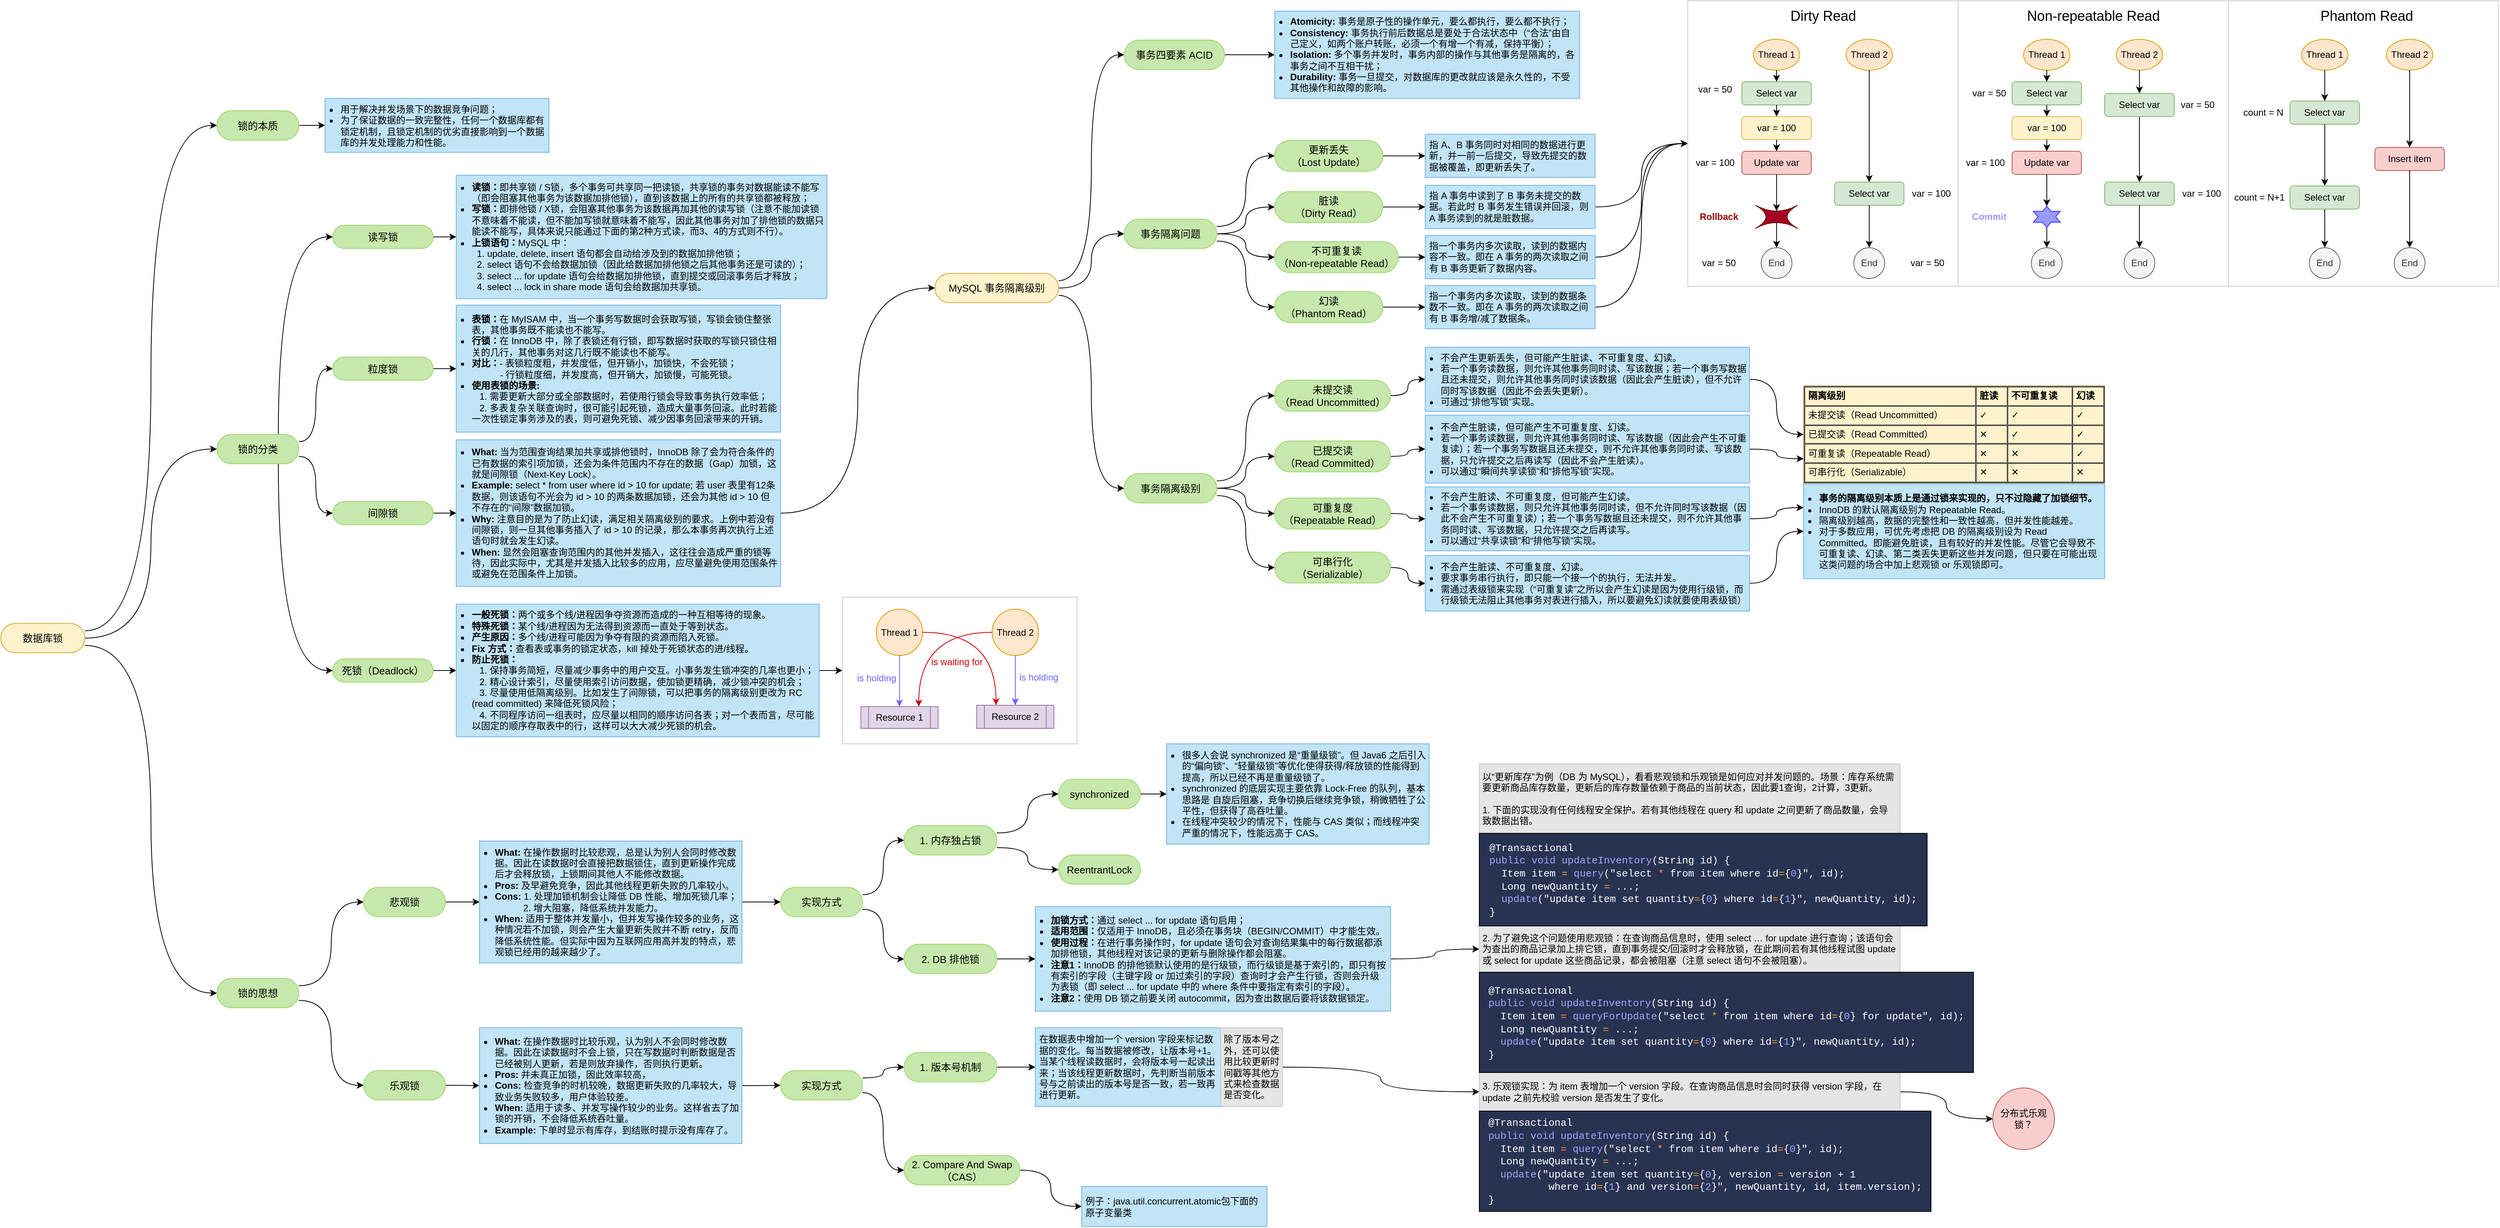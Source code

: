 <mxfile version="12.9.3" type="device"><diagram id="WpdVT73j2vJyB1eqXVeU" name="Page-1"><mxGraphModel dx="548" dy="1930" grid="1" gridSize="10" guides="1" tooltips="1" connect="1" arrows="1" fold="1" page="1" pageScale="1" pageWidth="850" pageHeight="1100" math="0" shadow="0"><root><mxCell id="0"/><mxCell id="1" parent="0"/><mxCell id="3tj45VoyjcjL62gVDLUY-2" style="edgeStyle=orthogonalEdgeStyle;orthogonalLoop=1;jettySize=auto;html=1;exitX=1;exitY=0.75;exitDx=0;exitDy=0;entryX=0;entryY=0.5;entryDx=0;entryDy=0;curved=1;" parent="1" source="g3ZymRP7E2ipxu_k75r9-3" target="TiQs_-yoASMQba-yPMKY-1" edge="1"><mxGeometry relative="1" as="geometry"/></mxCell><mxCell id="3tj45VoyjcjL62gVDLUY-3" style="edgeStyle=orthogonalEdgeStyle;curved=1;orthogonalLoop=1;jettySize=auto;html=1;exitX=1;exitY=0.25;exitDx=0;exitDy=0;entryX=0;entryY=0.5;entryDx=0;entryDy=0;" parent="1" source="g3ZymRP7E2ipxu_k75r9-3" target="3tj45VoyjcjL62gVDLUY-1" edge="1"><mxGeometry relative="1" as="geometry"/></mxCell><mxCell id="3tj45VoyjcjL62gVDLUY-122" style="edgeStyle=orthogonalEdgeStyle;curved=1;orthogonalLoop=1;jettySize=auto;html=1;exitX=1;exitY=0.5;exitDx=0;exitDy=0;entryX=0;entryY=0.5;entryDx=0;entryDy=0;" parent="1" source="g3ZymRP7E2ipxu_k75r9-3" target="3tj45VoyjcjL62gVDLUY-92" edge="1"><mxGeometry relative="1" as="geometry"/></mxCell><mxCell id="g3ZymRP7E2ipxu_k75r9-3" value="数据库锁" style="html=1;whiteSpace=wrap;rounded=1;arcSize=50;fontSize=13;spacing=5;strokeColor=#d6b656;strokeOpacity=100;fillOpacity=100;fillColor=#fff2cc;strokeWidth=1.2;" parent="1" vertex="1"><mxGeometry x="1060" y="-132" width="109" height="38" as="geometry"/></mxCell><mxCell id="3tj45VoyjcjL62gVDLUY-41" style="edgeStyle=orthogonalEdgeStyle;curved=1;orthogonalLoop=1;jettySize=auto;html=1;exitX=1;exitY=0.5;exitDx=0;exitDy=0;entryX=0;entryY=0.5;entryDx=0;entryDy=0;" parent="1" source="HC3nhxWXw2dfQ0ghXsSK-1" target="3tj45VoyjcjL62gVDLUY-17" edge="1"><mxGeometry relative="1" as="geometry"/></mxCell><mxCell id="HC3nhxWXw2dfQ0ghXsSK-1" value="&lt;ul&gt;&lt;li&gt;&lt;b&gt;What: &lt;/b&gt;在操作数据时比较悲观，总是认为别人会同时修改数据。因此在读数据时会直接把数据锁住，直到更新操作完成后才会释放锁，上锁期间其他人不能修改数据。&lt;br&gt;&lt;/li&gt;&lt;li&gt;&lt;b&gt;Pros: &lt;/b&gt;及早避免竞争，因此其他线程更新失败的几率较小。&lt;/li&gt;&lt;li&gt;&lt;b&gt;Cons: &lt;/b&gt;1. 处理加锁机制会让降低 DB 性能、增加死锁几率；&lt;br&gt;&amp;nbsp; &amp;nbsp; &amp;nbsp; &amp;nbsp; &amp;nbsp; &amp;nbsp;2. 增大阻塞，降低系统并发能力。&lt;/li&gt;&lt;li&gt;&lt;b&gt;When: &lt;/b&gt;适用于整体并发量小，但并发写操作较多的业务，这种情况若不加锁，则会产生大量更新失败并不断 retry，反而降低系统性能。但实际中因为互联网应用高并发的特点，悲观锁已经用的越来越少了。&lt;/li&gt;&lt;/ul&gt;" style="html=1;whiteSpace=wrap;;fontSize=12;fontColor=#000000;spacing=5;strokeColor=#83bbe5;strokeOpacity=100;fillOpacity=100;fillColor=#c1e4f7;strokeWidth=1.2;align=left;spacingLeft=-25;" parent="1" vertex="1"><mxGeometry x="1680" y="150" width="340" height="158" as="geometry"/></mxCell><mxCell id="3tj45VoyjcjL62gVDLUY-6" style="edgeStyle=orthogonalEdgeStyle;curved=1;orthogonalLoop=1;jettySize=auto;html=1;exitX=1;exitY=0.25;exitDx=0;exitDy=0;entryX=0;entryY=0.5;entryDx=0;entryDy=0;" parent="1" source="TiQs_-yoASMQba-yPMKY-1" target="3tj45VoyjcjL62gVDLUY-5" edge="1"><mxGeometry relative="1" as="geometry"/></mxCell><mxCell id="3tj45VoyjcjL62gVDLUY-8" style="edgeStyle=orthogonalEdgeStyle;curved=1;orthogonalLoop=1;jettySize=auto;html=1;exitX=1;exitY=0.75;exitDx=0;exitDy=0;entryX=0;entryY=0.5;entryDx=0;entryDy=0;" parent="1" source="TiQs_-yoASMQba-yPMKY-1" target="3tj45VoyjcjL62gVDLUY-7" edge="1"><mxGeometry relative="1" as="geometry"/></mxCell><mxCell id="TiQs_-yoASMQba-yPMKY-1" value="锁的思想" style="html=1;whiteSpace=wrap;rounded=1;arcSize=50;fontSize=13;fontColor=#000000;spacing=5;strokeColor=#a3d977;strokeOpacity=100;fillOpacity=100;fillColor=#c7e8ac;strokeWidth=1.2;" parent="1" vertex="1"><mxGeometry x="1340" y="328" width="106" height="38" as="geometry"/></mxCell><mxCell id="3tj45VoyjcjL62gVDLUY-12" style="edgeStyle=orthogonalEdgeStyle;curved=1;orthogonalLoop=1;jettySize=auto;html=1;exitX=1;exitY=0.5;exitDx=0;exitDy=0;entryX=0;entryY=0.5;entryDx=0;entryDy=0;" parent="1" source="3tj45VoyjcjL62gVDLUY-1" target="3tj45VoyjcjL62gVDLUY-131" edge="1"><mxGeometry relative="1" as="geometry"><mxPoint x="1490" y="-777.5" as="targetPoint"/></mxGeometry></mxCell><mxCell id="3tj45VoyjcjL62gVDLUY-1" value="锁的本质" style="html=1;whiteSpace=wrap;rounded=1;arcSize=50;fontSize=13;fontColor=#000000;spacing=5;strokeColor=#a3d977;strokeOpacity=100;fillOpacity=100;fillColor=#c7e8ac;strokeWidth=1.2;" parent="1" vertex="1"><mxGeometry x="1340" y="-796.5" width="106" height="38" as="geometry"/></mxCell><mxCell id="3tj45VoyjcjL62gVDLUY-10" style="edgeStyle=orthogonalEdgeStyle;curved=1;orthogonalLoop=1;jettySize=auto;html=1;exitX=1;exitY=0.5;exitDx=0;exitDy=0;entryX=0;entryY=0.5;entryDx=0;entryDy=0;" parent="1" source="3tj45VoyjcjL62gVDLUY-5" target="HC3nhxWXw2dfQ0ghXsSK-1" edge="1"><mxGeometry relative="1" as="geometry"><mxPoint x="1680" y="229" as="targetPoint"/></mxGeometry></mxCell><mxCell id="3tj45VoyjcjL62gVDLUY-5" value="悲观锁" style="html=1;whiteSpace=wrap;rounded=1;arcSize=50;fontSize=13;fontColor=#000000;spacing=5;strokeColor=#a3d977;strokeOpacity=100;fillOpacity=100;fillColor=#c7e8ac;strokeWidth=1.2;" parent="1" vertex="1"><mxGeometry x="1530" y="210" width="106" height="38" as="geometry"/></mxCell><mxCell id="3tj45VoyjcjL62gVDLUY-14" style="edgeStyle=orthogonalEdgeStyle;curved=1;orthogonalLoop=1;jettySize=auto;html=1;exitX=1;exitY=0.5;exitDx=0;exitDy=0;entryX=0;entryY=0.5;entryDx=0;entryDy=0;" parent="1" source="3tj45VoyjcjL62gVDLUY-7" target="3tj45VoyjcjL62gVDLUY-43" edge="1"><mxGeometry relative="1" as="geometry"><mxPoint x="1680.0" y="466.5" as="targetPoint"/></mxGeometry></mxCell><mxCell id="3tj45VoyjcjL62gVDLUY-7" value="乐观锁" style="html=1;whiteSpace=wrap;rounded=1;arcSize=50;fontSize=13;fontColor=#000000;spacing=5;strokeColor=#a3d977;strokeOpacity=100;fillOpacity=100;fillColor=#c7e8ac;strokeWidth=1.2;" parent="1" vertex="1"><mxGeometry x="1530" y="447.5" width="106" height="38" as="geometry"/></mxCell><mxCell id="3tj45VoyjcjL62gVDLUY-19" style="edgeStyle=orthogonalEdgeStyle;curved=1;orthogonalLoop=1;jettySize=auto;html=1;entryX=0;entryY=0.5;entryDx=0;entryDy=0;exitX=1;exitY=0.5;exitDx=0;exitDy=0;" parent="1" target="3tj45VoyjcjL62gVDLUY-17" edge="1"><mxGeometry relative="1" as="geometry"><mxPoint x="2100" y="229" as="sourcePoint"/></mxGeometry></mxCell><mxCell id="3tj45VoyjcjL62gVDLUY-30" style="edgeStyle=orthogonalEdgeStyle;curved=1;orthogonalLoop=1;jettySize=auto;html=1;exitX=1;exitY=0.5;exitDx=0;exitDy=0;entryX=0;entryY=0.5;entryDx=0;entryDy=0;" parent="1" source="3tj45VoyjcjL62gVDLUY-43" target="3tj45VoyjcjL62gVDLUY-29" edge="1"><mxGeometry relative="1" as="geometry"><mxPoint x="1875" y="466.5" as="sourcePoint"/></mxGeometry></mxCell><mxCell id="3tj45VoyjcjL62gVDLUY-21" style="edgeStyle=orthogonalEdgeStyle;curved=1;orthogonalLoop=1;jettySize=auto;html=1;exitX=1;exitY=0.25;exitDx=0;exitDy=0;entryX=0;entryY=0.5;entryDx=0;entryDy=0;" parent="1" source="3tj45VoyjcjL62gVDLUY-17" target="3tj45VoyjcjL62gVDLUY-20" edge="1"><mxGeometry relative="1" as="geometry"/></mxCell><mxCell id="3tj45VoyjcjL62gVDLUY-23" style="edgeStyle=orthogonalEdgeStyle;curved=1;orthogonalLoop=1;jettySize=auto;html=1;exitX=1;exitY=0.75;exitDx=0;exitDy=0;entryX=0;entryY=0.5;entryDx=0;entryDy=0;" parent="1" source="3tj45VoyjcjL62gVDLUY-17" target="3tj45VoyjcjL62gVDLUY-22" edge="1"><mxGeometry relative="1" as="geometry"/></mxCell><mxCell id="3tj45VoyjcjL62gVDLUY-17" value="实现方式" style="html=1;whiteSpace=wrap;rounded=1;arcSize=50;fontSize=13;fontColor=#000000;spacing=5;strokeColor=#a3d977;strokeOpacity=100;fillOpacity=100;fillColor=#c7e8ac;strokeWidth=1.2;" parent="1" vertex="1"><mxGeometry x="2070" y="210" width="106" height="38" as="geometry"/></mxCell><mxCell id="3tj45VoyjcjL62gVDLUY-27" style="edgeStyle=orthogonalEdgeStyle;curved=1;orthogonalLoop=1;jettySize=auto;html=1;exitX=1;exitY=0.25;exitDx=0;exitDy=0;entryX=0;entryY=0.5;entryDx=0;entryDy=0;" parent="1" source="3tj45VoyjcjL62gVDLUY-20" target="3tj45VoyjcjL62gVDLUY-25" edge="1"><mxGeometry relative="1" as="geometry"/></mxCell><mxCell id="3tj45VoyjcjL62gVDLUY-28" style="edgeStyle=orthogonalEdgeStyle;curved=1;orthogonalLoop=1;jettySize=auto;html=1;exitX=1;exitY=0.75;exitDx=0;exitDy=0;entryX=0;entryY=0.5;entryDx=0;entryDy=0;" parent="1" source="3tj45VoyjcjL62gVDLUY-20" target="3tj45VoyjcjL62gVDLUY-26" edge="1"><mxGeometry relative="1" as="geometry"/></mxCell><mxCell id="3tj45VoyjcjL62gVDLUY-20" value="1. 内存独占锁" style="html=1;whiteSpace=wrap;rounded=1;arcSize=50;fontSize=13;fontColor=#000000;spacing=5;strokeColor=#a3d977;strokeOpacity=100;fillOpacity=100;fillColor=#c7e8ac;strokeWidth=1.2;" parent="1" vertex="1"><mxGeometry x="2230" y="130" width="120" height="38" as="geometry"/></mxCell><mxCell id="3tj45VoyjcjL62gVDLUY-46" style="edgeStyle=orthogonalEdgeStyle;curved=1;orthogonalLoop=1;jettySize=auto;html=1;exitX=1;exitY=0.5;exitDx=0;exitDy=0;entryX=0;entryY=0.5;entryDx=0;entryDy=0;" parent="1" source="3tj45VoyjcjL62gVDLUY-22" target="3tj45VoyjcjL62gVDLUY-66" edge="1"><mxGeometry relative="1" as="geometry"><mxPoint x="2400" y="308" as="targetPoint"/></mxGeometry></mxCell><mxCell id="3tj45VoyjcjL62gVDLUY-22" value="2. DB 排他锁" style="html=1;whiteSpace=wrap;rounded=1;arcSize=50;fontSize=13;fontColor=#000000;spacing=5;strokeColor=#a3d977;strokeOpacity=100;fillOpacity=100;fillColor=#c7e8ac;strokeWidth=1.2;" parent="1" vertex="1"><mxGeometry x="2230" y="283.75" width="120" height="38" as="geometry"/></mxCell><mxCell id="3tj45VoyjcjL62gVDLUY-49" style="edgeStyle=orthogonalEdgeStyle;curved=1;orthogonalLoop=1;jettySize=auto;html=1;exitX=1;exitY=0.5;exitDx=0;exitDy=0;entryX=0;entryY=0.5;entryDx=0;entryDy=0;" parent="1" source="3tj45VoyjcjL62gVDLUY-25" target="3tj45VoyjcjL62gVDLUY-50" edge="1"><mxGeometry relative="1" as="geometry"><mxPoint x="2570" y="-1" as="targetPoint"/></mxGeometry></mxCell><mxCell id="3tj45VoyjcjL62gVDLUY-25" value="synchronized" style="html=1;whiteSpace=wrap;rounded=1;arcSize=50;fontSize=13;fontColor=#000000;spacing=5;strokeColor=#a3d977;strokeOpacity=100;fillOpacity=100;fillColor=#c7e8ac;strokeWidth=1.2;" parent="1" vertex="1"><mxGeometry x="2430" y="70" width="106" height="38" as="geometry"/></mxCell><mxCell id="3tj45VoyjcjL62gVDLUY-26" value="ReentrantLock" style="html=1;whiteSpace=wrap;rounded=1;arcSize=50;fontSize=13;fontColor=#000000;spacing=5;strokeColor=#a3d977;strokeOpacity=100;fillOpacity=100;fillColor=#c7e8ac;strokeWidth=1.2;" parent="1" vertex="1"><mxGeometry x="2430" y="168" width="106" height="38" as="geometry"/></mxCell><mxCell id="3tj45VoyjcjL62gVDLUY-33" style="edgeStyle=orthogonalEdgeStyle;curved=1;orthogonalLoop=1;jettySize=auto;html=1;exitX=1;exitY=0.25;exitDx=0;exitDy=0;entryX=0;entryY=0.5;entryDx=0;entryDy=0;" parent="1" source="3tj45VoyjcjL62gVDLUY-29" target="3tj45VoyjcjL62gVDLUY-31" edge="1"><mxGeometry relative="1" as="geometry"/></mxCell><mxCell id="3tj45VoyjcjL62gVDLUY-34" style="edgeStyle=orthogonalEdgeStyle;curved=1;orthogonalLoop=1;jettySize=auto;html=1;exitX=1;exitY=0.75;exitDx=0;exitDy=0;entryX=0;entryY=0.5;entryDx=0;entryDy=0;" parent="1" source="3tj45VoyjcjL62gVDLUY-29" target="3tj45VoyjcjL62gVDLUY-32" edge="1"><mxGeometry relative="1" as="geometry"/></mxCell><mxCell id="3tj45VoyjcjL62gVDLUY-29" value="实现方式" style="html=1;whiteSpace=wrap;rounded=1;arcSize=50;fontSize=13;fontColor=#000000;spacing=5;strokeColor=#a3d977;strokeOpacity=100;fillOpacity=100;fillColor=#c7e8ac;strokeWidth=1.2;" parent="1" vertex="1"><mxGeometry x="2070" y="447.5" width="106" height="38" as="geometry"/></mxCell><mxCell id="3tj45VoyjcjL62gVDLUY-36" style="edgeStyle=orthogonalEdgeStyle;curved=1;orthogonalLoop=1;jettySize=auto;html=1;exitX=1;exitY=0.5;exitDx=0;exitDy=0;entryX=0;entryY=0.5;entryDx=0;entryDy=0;" parent="1" source="3tj45VoyjcjL62gVDLUY-31" target="3tj45VoyjcjL62gVDLUY-35" edge="1"><mxGeometry relative="1" as="geometry"/></mxCell><mxCell id="3tj45VoyjcjL62gVDLUY-31" value="1. 版本号机制" style="html=1;whiteSpace=wrap;rounded=1;arcSize=50;fontSize=13;fontColor=#000000;spacing=5;strokeColor=#a3d977;strokeOpacity=100;fillOpacity=100;fillColor=#c7e8ac;strokeWidth=1.2;" parent="1" vertex="1"><mxGeometry x="2230" y="424" width="120" height="38" as="geometry"/></mxCell><mxCell id="3tj45VoyjcjL62gVDLUY-47" style="edgeStyle=orthogonalEdgeStyle;curved=1;orthogonalLoop=1;jettySize=auto;html=1;exitX=1;exitY=0.5;exitDx=0;exitDy=0;entryX=0;entryY=0.5;entryDx=0;entryDy=0;" parent="1" source="3tj45VoyjcjL62gVDLUY-32" target="3tj45VoyjcjL62gVDLUY-44" edge="1"><mxGeometry relative="1" as="geometry"/></mxCell><mxCell id="3tj45VoyjcjL62gVDLUY-32" value="2. Compare And Swap （CAS）" style="html=1;whiteSpace=wrap;rounded=1;arcSize=50;fontSize=13;fontColor=#000000;spacing=5;strokeColor=#a3d977;strokeOpacity=100;fillOpacity=100;fillColor=#c7e8ac;strokeWidth=1.2;" parent="1" vertex="1"><mxGeometry x="2230" y="557.5" width="150" height="38" as="geometry"/></mxCell><mxCell id="3tj45VoyjcjL62gVDLUY-35" value="在数据表中增加一个 version 字段来标记数据的变化。每当数据被修改，让版本号+1。当某个线程读数据时，会将版本号一起读出来；当该线程更新数据时，先判断当前版本号与之前读出的版本号是否一致，若一致再进行更新。" style="html=1;whiteSpace=wrap;;fontSize=12;fontColor=#000000;spacing=5;strokeColor=#83bbe5;strokeOpacity=100;fillOpacity=100;fillColor=#c1e4f7;strokeWidth=1.2;align=left;spacingLeft=0;" parent="1" vertex="1"><mxGeometry x="2400" y="392" width="240" height="102" as="geometry"/></mxCell><mxCell id="3tj45VoyjcjL62gVDLUY-78" style="edgeStyle=orthogonalEdgeStyle;curved=1;orthogonalLoop=1;jettySize=auto;html=1;exitX=1;exitY=0.5;exitDx=0;exitDy=0;entryX=0;entryY=0.5;entryDx=0;entryDy=0;" parent="1" source="3tj45VoyjcjL62gVDLUY-37" target="3tj45VoyjcjL62gVDLUY-60" edge="1"><mxGeometry relative="1" as="geometry"/></mxCell><mxCell id="3tj45VoyjcjL62gVDLUY-37" value="&lt;div style=&quot;text-align: left&quot;&gt;除了版本号之外，还可以使用比较更新时间戳等其他方式来检查数据是否变化。&lt;/div&gt;" style="html=1;whiteSpace=wrap;;fontSize=12;fontColor=#000000;spacing=5;strokeColor=#cccccc;strokeOpacity=100;fillOpacity=100;fillColor=#e5e5e5;strokeWidth=1.2;" parent="1" vertex="1"><mxGeometry x="2640" y="392" width="80" height="102" as="geometry"/></mxCell><mxCell id="3tj45VoyjcjL62gVDLUY-43" value="&lt;ul&gt;&lt;li&gt;&lt;b&gt;What: &lt;/b&gt;在操作数据时比较乐观，认为别人不会同时修改数据。因此在读数据时不会上锁，只在写数据时判断数据是否已经被别人更新，若是则放弃操作，否则执行更新。&lt;/li&gt;&lt;li&gt;&lt;b&gt;Pros: &lt;/b&gt;并未真正加锁，因此效率较高，&lt;/li&gt;&lt;li&gt;&lt;b&gt;Cons:&lt;/b&gt; 检查竞争的时机较晚，数据更新失败的几率较大，导致业务失败较多，用户体验较差。&lt;/li&gt;&lt;li&gt;&lt;b&gt;When:&lt;/b&gt; 适用于读多、并发写操作较少的业务。这样省去了加锁的开销，不会降低系统吞吐量。&lt;/li&gt;&lt;li&gt;&lt;b&gt;Example:&lt;/b&gt; 下单时显示有库存，到结账时提示没有库存了。&lt;/li&gt;&lt;/ul&gt;" style="html=1;whiteSpace=wrap;;fontSize=12;fontColor=#000000;spacing=5;strokeColor=#83bbe5;strokeOpacity=100;fillOpacity=100;fillColor=#c1e4f7;strokeWidth=1.2;align=left;spacingLeft=-25;" parent="1" vertex="1"><mxGeometry x="1680" y="392" width="340" height="150" as="geometry"/></mxCell><mxCell id="3tj45VoyjcjL62gVDLUY-44" value="例子：java.util.concurrent.atomic包下面的原子变量类" style="html=1;whiteSpace=wrap;;fontSize=12;fontColor=#000000;spacing=5;strokeColor=#83bbe5;strokeOpacity=100;fillOpacity=100;fillColor=#c1e4f7;strokeWidth=1.2;align=left;spacingLeft=0;" parent="1" vertex="1"><mxGeometry x="2460" y="597.5" width="240" height="52" as="geometry"/></mxCell><mxCell id="3tj45VoyjcjL62gVDLUY-50" value="&lt;ul&gt;&lt;li&gt;很多人会说 synchronized 是“重量级锁”。但 Java6 之后引入的“偏向锁”、“轻量级锁”等优化使得获得/释放锁的性能得到提高，所以已经不再是重量级锁了。&lt;/li&gt;&lt;li&gt;synchronized 的底层实现主要依靠 Lock-Free 的队列，基本思路是 自旋后阻塞，竞争切换后继续竞争锁，稍微牺牲了公平性，但获得了高吞吐量。&lt;/li&gt;&lt;li&gt;在线程冲突较少的情况下，性能与&amp;nbsp;CAS 类似；而线程冲突严重的情况下，性能远高于 CAS。&lt;br&gt;&lt;/li&gt;&lt;/ul&gt;" style="html=1;whiteSpace=wrap;;fontSize=12;fontColor=#000000;spacing=5;strokeColor=#83bbe5;strokeOpacity=100;fillOpacity=100;fillColor=#c1e4f7;strokeWidth=1.2;align=left;spacingLeft=-25;" parent="1" vertex="1"><mxGeometry x="2570" y="24" width="340" height="130" as="geometry"/></mxCell><mxCell id="3tj45VoyjcjL62gVDLUY-77" style="edgeStyle=orthogonalEdgeStyle;curved=1;orthogonalLoop=1;jettySize=auto;html=1;exitX=1;exitY=0.5;exitDx=0;exitDy=0;entryX=0;entryY=0.5;entryDx=0;entryDy=0;" parent="1" source="3tj45VoyjcjL62gVDLUY-66" target="3tj45VoyjcjL62gVDLUY-56" edge="1"><mxGeometry relative="1" as="geometry"/></mxCell><mxCell id="3tj45VoyjcjL62gVDLUY-66" value="&lt;ul&gt;&lt;li&gt;&lt;b&gt;加锁方式：&lt;/b&gt;通过 select ... for update&amp;nbsp;语句启用；&lt;/li&gt;&lt;li&gt;&lt;b&gt;适用范围：&lt;/b&gt;仅适用于 InnoDB，且必须在事务块（BEGIN/COMMIT）中才能生效。&lt;/li&gt;&lt;li&gt;&lt;b&gt;使用过程：&lt;/b&gt;在进行事务操作时，for update 语句会对查询结果集中的每行数据都添加排他锁，其他线程对该记录的更新与删除操作都会阻塞。&lt;br&gt;&lt;/li&gt;&lt;li&gt;&lt;b&gt;注意1：&lt;/b&gt;InnoDB 的排他锁默认使用的是行级锁，而行级锁是基于索引的，即只有按有索引的字段（主键字段 or 加过索引的字段）查询时才会产生行锁，否则会升级为表锁（即 select ... for update 中的 where 条件中要指定有索引的字段）。&lt;br&gt;&lt;/li&gt;&lt;li&gt;&lt;b&gt;注意2：&lt;/b&gt;使用 DB 锁之前要关闭 autocommit，因为查出数据后要将该数据锁定。&lt;/li&gt;&lt;/ul&gt;" style="html=1;whiteSpace=wrap;;fontSize=12;fontColor=#000000;spacing=5;strokeColor=#83bbe5;strokeOpacity=100;fillOpacity=100;fillColor=#c1e4f7;strokeWidth=1.2;align=left;spacingLeft=-25;" parent="1" vertex="1"><mxGeometry x="2400" y="235" width="460" height="135.5" as="geometry"/></mxCell><mxCell id="3tj45VoyjcjL62gVDLUY-103" style="edgeStyle=orthogonalEdgeStyle;curved=1;orthogonalLoop=1;jettySize=auto;html=1;exitX=0.75;exitY=0;exitDx=0;exitDy=0;entryX=0;entryY=0.5;entryDx=0;entryDy=0;" parent="1" source="3tj45VoyjcjL62gVDLUY-92" target="3tj45VoyjcjL62gVDLUY-93" edge="1"><mxGeometry relative="1" as="geometry"/></mxCell><mxCell id="3tj45VoyjcjL62gVDLUY-119" style="edgeStyle=orthogonalEdgeStyle;curved=1;orthogonalLoop=1;jettySize=auto;html=1;exitX=0.75;exitY=1;exitDx=0;exitDy=0;entryX=0;entryY=0.5;entryDx=0;entryDy=0;" parent="1" source="3tj45VoyjcjL62gVDLUY-92" target="3tj45VoyjcjL62gVDLUY-118" edge="1"><mxGeometry relative="1" as="geometry"/></mxCell><mxCell id="3tj45VoyjcjL62gVDLUY-127" style="edgeStyle=orthogonalEdgeStyle;curved=1;orthogonalLoop=1;jettySize=auto;html=1;exitX=1;exitY=0.75;exitDx=0;exitDy=0;entryX=0;entryY=0.5;entryDx=0;entryDy=0;" parent="1" source="3tj45VoyjcjL62gVDLUY-92" target="3tj45VoyjcjL62gVDLUY-123" edge="1"><mxGeometry relative="1" as="geometry"/></mxCell><mxCell id="3tj45VoyjcjL62gVDLUY-128" style="edgeStyle=orthogonalEdgeStyle;curved=1;orthogonalLoop=1;jettySize=auto;html=1;exitX=1;exitY=0.25;exitDx=0;exitDy=0;entryX=0;entryY=0.5;entryDx=0;entryDy=0;" parent="1" source="3tj45VoyjcjL62gVDLUY-92" target="3tj45VoyjcjL62gVDLUY-94" edge="1"><mxGeometry relative="1" as="geometry"/></mxCell><mxCell id="3tj45VoyjcjL62gVDLUY-92" value="锁的分类" style="html=1;whiteSpace=wrap;rounded=1;arcSize=50;fontSize=13;fontColor=#000000;spacing=5;strokeColor=#a3d977;strokeOpacity=100;fillOpacity=100;fillColor=#c7e8ac;strokeWidth=1.2;" parent="1" vertex="1"><mxGeometry x="1340" y="-377" width="106" height="38" as="geometry"/></mxCell><mxCell id="3tj45VoyjcjL62gVDLUY-102" style="edgeStyle=orthogonalEdgeStyle;curved=1;orthogonalLoop=1;jettySize=auto;html=1;exitX=1;exitY=0.5;exitDx=0;exitDy=0;entryX=0;entryY=0.5;entryDx=0;entryDy=0;" parent="1" source="3tj45VoyjcjL62gVDLUY-93" target="3tj45VoyjcjL62gVDLUY-97" edge="1"><mxGeometry relative="1" as="geometry"/></mxCell><mxCell id="3tj45VoyjcjL62gVDLUY-93" value="读写锁" style="html=1;whiteSpace=wrap;rounded=1;arcSize=50;fontSize=13;fontColor=#000000;spacing=5;strokeColor=#a3d977;strokeOpacity=100;fillOpacity=100;fillColor=#c7e8ac;strokeWidth=1.2;" parent="1" vertex="1"><mxGeometry x="1490" y="-648" width="130" height="30" as="geometry"/></mxCell><mxCell id="3tj45VoyjcjL62gVDLUY-101" style="edgeStyle=orthogonalEdgeStyle;curved=1;orthogonalLoop=1;jettySize=auto;html=1;exitX=1;exitY=0.5;exitDx=0;exitDy=0;entryX=0;entryY=0.5;entryDx=0;entryDy=0;" parent="1" source="3tj45VoyjcjL62gVDLUY-94" target="3tj45VoyjcjL62gVDLUY-98" edge="1"><mxGeometry relative="1" as="geometry"/></mxCell><mxCell id="3tj45VoyjcjL62gVDLUY-94" value="粒度锁" style="html=1;whiteSpace=wrap;rounded=1;arcSize=50;fontSize=13;fontColor=#000000;spacing=5;strokeColor=#a3d977;strokeOpacity=100;fillOpacity=100;fillColor=#c7e8ac;strokeWidth=1.2;" parent="1" vertex="1"><mxGeometry x="1490" y="-477.25" width="130" height="30" as="geometry"/></mxCell><mxCell id="3tj45VoyjcjL62gVDLUY-97" value="&lt;ul&gt;&lt;li&gt;&lt;b&gt;读锁：&lt;/b&gt;&lt;span&gt;即共享锁 / S锁，多个事务可共享同一把读锁，共享锁的事务对数据能读不能写（即会阻塞其他事务为该数据加排他锁），直到该数据上的所有的共享锁都被释放；&lt;/span&gt;&lt;br&gt;&lt;/li&gt;&lt;li&gt;&lt;b&gt;写锁：&lt;/b&gt;即排他锁 / X锁，会阻塞其他事务为该数据再加其他的读写锁（注意不能加读锁不意味着不能读，但不能加写锁就意味着不能写，因此其他事务对加了排他锁的数据只能读不能写，具体来说只能通过下面的第2种方式读，而3、4的方式则不行）。&lt;/li&gt;&lt;li&gt;&lt;b&gt;上锁语句：&lt;/b&gt;MySQL 中：&lt;br&gt;&amp;nbsp; 1. update, delete, insert 语句都会自动给涉及到的数据加排他锁；&lt;br&gt;&amp;nbsp; 2. select 语句不会给数据加锁（因此给数据加排他锁之后其他事务还是可读的）；&lt;br&gt;&amp;nbsp; 3.&amp;nbsp;select ... for update 语句会给数据加排他锁，直到提交或回滚事务后才释放；&lt;br&gt;&amp;nbsp; 4.&amp;nbsp;select ... lock in share mode 语句会给数据加共享锁。&lt;/li&gt;&lt;/ul&gt;" style="html=1;whiteSpace=wrap;;fontSize=12;fontColor=#000000;spacing=5;strokeColor=#83bbe5;strokeOpacity=100;fillOpacity=100;fillColor=#c1e4f7;strokeWidth=1.2;align=left;spacingLeft=-25;" parent="1" vertex="1"><mxGeometry x="1650" y="-713" width="480" height="160" as="geometry"/></mxCell><mxCell id="3tj45VoyjcjL62gVDLUY-98" value="&lt;ul&gt;&lt;li&gt;&lt;b&gt;表锁：&lt;/b&gt;在 MyISAM 中，当一个事务写数据时会获取写锁，写锁会锁住整张表，其他事务既不能读也不能写。&lt;/li&gt;&lt;li&gt;&lt;b&gt;行锁：&lt;/b&gt;在 InnoDB 中，除了表锁还有行锁，即写数据时获取的写锁只锁住相关的几行，其他事务对这几行既不能读也不能写。&lt;/li&gt;&lt;li&gt;&lt;b&gt;对比：&lt;/b&gt;-&lt;b&gt;&amp;nbsp;&lt;/b&gt;表锁粒度粗，并发度低，但开销小，加锁快，不会死锁；&lt;br&gt;&amp;nbsp; &amp;nbsp; &amp;nbsp; &amp;nbsp; &amp;nbsp; &amp;nbsp;- 行锁粒度细，并发度高，但开销大，加锁慢，可能死锁。&lt;/li&gt;&lt;li&gt;&lt;b&gt;使用表锁的场景:&lt;/b&gt;&lt;br&gt;&amp;nbsp; &amp;nbsp;1. 需要更新大部分或全部数据时，若使用行锁会导致事务执行效率低；&lt;br&gt;&amp;nbsp; &amp;nbsp;2. 多表复杂关联查询时，很可能引起死锁，造成大量事务回滚。此时若能一次性锁定事务涉及的表，则可避免死锁、减少因事务回滚带来的开销。&lt;/li&gt;&lt;/ul&gt;" style="html=1;whiteSpace=wrap;;fontSize=12;fontColor=#000000;spacing=5;strokeColor=#83bbe5;strokeOpacity=100;fillOpacity=100;fillColor=#c1e4f7;strokeWidth=1.2;align=left;spacingLeft=-25;" parent="1" vertex="1"><mxGeometry x="1650" y="-544.5" width="420" height="164.5" as="geometry"/></mxCell><mxCell id="3tj45VoyjcjL62gVDLUY-121" style="edgeStyle=orthogonalEdgeStyle;curved=1;orthogonalLoop=1;jettySize=auto;html=1;exitX=1;exitY=0.5;exitDx=0;exitDy=0;entryX=0;entryY=0.5;entryDx=0;entryDy=0;" parent="1" source="3tj45VoyjcjL62gVDLUY-118" target="3tj45VoyjcjL62gVDLUY-120" edge="1"><mxGeometry relative="1" as="geometry"/></mxCell><mxCell id="3tj45VoyjcjL62gVDLUY-118" value="死锁（Deadlock）" style="html=1;whiteSpace=wrap;rounded=1;arcSize=50;fontSize=13;fontColor=#000000;spacing=5;strokeColor=#a3d977;strokeOpacity=100;fillOpacity=100;fillColor=#c7e8ac;strokeWidth=1.2;" parent="1" vertex="1"><mxGeometry x="1490" y="-86" width="130" height="30" as="geometry"/></mxCell><mxCell id="JpDJfI8cVX7eDK7HpQUt-35" style="edgeStyle=orthogonalEdgeStyle;curved=1;orthogonalLoop=1;jettySize=auto;html=1;exitX=1;exitY=0.5;exitDx=0;exitDy=0;entryX=0;entryY=0.5;entryDx=0;entryDy=0;strokeColor=#000000;fontColor=#6666FF;" edge="1" parent="1" source="3tj45VoyjcjL62gVDLUY-120" target="JpDJfI8cVX7eDK7HpQUt-30"><mxGeometry relative="1" as="geometry"/></mxCell><mxCell id="3tj45VoyjcjL62gVDLUY-120" value="&lt;ul&gt;&lt;li&gt;&lt;b&gt;一般死锁：&lt;/b&gt;两个或多个线/进程因争夺资源而造成的一种互相等待的现象。&lt;/li&gt;&lt;li&gt;&lt;b&gt;特殊死锁：&lt;/b&gt;某个线/进程因为无法得到资源而一直处于等到状态。&lt;/li&gt;&lt;li&gt;&lt;b&gt;产生原因：&lt;/b&gt;多个线/进程可能因为争夺有限的资源而陷入死锁。&lt;/li&gt;&lt;li&gt;&lt;b&gt;F&lt;/b&gt;&lt;b&gt;ix 方式：&lt;/b&gt;&lt;span&gt;查看表或事务的锁定状态，kill 掉处于死锁状态的进/线程。&lt;/span&gt;&lt;/li&gt;&lt;li&gt;&lt;b&gt;防止死锁：&lt;br&gt;&lt;/b&gt;&amp;nbsp; &amp;nbsp;1.&amp;nbsp;保持事务简短，尽量减少事务中的用户交互。小事务发生锁冲突的几率也更小；&lt;br&gt;&amp;nbsp; &amp;nbsp;2.&amp;nbsp;精心设计索引，尽量使用索引访问数据，使加锁更精确，减少锁冲突的机会；&lt;br&gt;&amp;nbsp; &amp;nbsp;3. 尽量使用低隔离级别。比如发生了间隙锁，可以把事务的隔离级别更改为 RC (read committed) 来降低死锁风险；&lt;br&gt;&amp;nbsp; &amp;nbsp;4. 不同程序访问一组表时，应尽量以相同的顺序访问各表；对一个表而言，尽可能以固定的顺序存取表中的行，这样可以大大减少死锁的机会。&lt;/li&gt;&lt;/ul&gt;" style="html=1;whiteSpace=wrap;;fontSize=12;fontColor=#000000;spacing=5;strokeColor=#83bbe5;strokeOpacity=100;fillOpacity=100;fillColor=#c1e4f7;strokeWidth=1.2;align=left;spacingLeft=-25;" parent="1" vertex="1"><mxGeometry x="1650" y="-157" width="470" height="172" as="geometry"/></mxCell><mxCell id="3tj45VoyjcjL62gVDLUY-125" style="edgeStyle=orthogonalEdgeStyle;curved=1;orthogonalLoop=1;jettySize=auto;html=1;exitX=1;exitY=0.5;exitDx=0;exitDy=0;" parent="1" source="3tj45VoyjcjL62gVDLUY-123" target="3tj45VoyjcjL62gVDLUY-124" edge="1"><mxGeometry relative="1" as="geometry"/></mxCell><mxCell id="3tj45VoyjcjL62gVDLUY-123" value="间隙锁" style="html=1;whiteSpace=wrap;rounded=1;arcSize=50;fontSize=13;fontColor=#000000;spacing=5;strokeColor=#a3d977;strokeOpacity=100;fillOpacity=100;fillColor=#c7e8ac;strokeWidth=1.2;" parent="1" vertex="1"><mxGeometry x="1490" y="-290" width="130" height="30" as="geometry"/></mxCell><mxCell id="3tj45VoyjcjL62gVDLUY-130" style="edgeStyle=orthogonalEdgeStyle;curved=1;orthogonalLoop=1;jettySize=auto;html=1;exitX=1;exitY=0.5;exitDx=0;exitDy=0;entryX=0;entryY=0.5;entryDx=0;entryDy=0;" parent="1" source="3tj45VoyjcjL62gVDLUY-124" target="3tj45VoyjcjL62gVDLUY-136" edge="1"><mxGeometry relative="1" as="geometry"><mxPoint x="2590" y="-680" as="targetPoint"/></mxGeometry></mxCell><mxCell id="3tj45VoyjcjL62gVDLUY-124" value="&lt;ul&gt;&lt;li&gt;&lt;b&gt;What:&amp;nbsp;&lt;/b&gt;&lt;span&gt;当为范围查询结果加共享或排他锁时，InnoDB 除了会为符合条件的已有数据的索引项加锁，还会为条件范围内不存在的数据（Gap）加锁，这就是间隙锁（Next-Key Lock）。&lt;/span&gt;&lt;/li&gt;&lt;li&gt;&lt;b&gt;Example:&lt;/b&gt; select * from user where id &amp;gt; 10 for update; 若 user 表里有12条数据，则该语句不光会为 id &amp;gt; 10 的两条数据加锁，还会为其他 id&amp;nbsp;&amp;gt; 10 但不存在的“间隙”数据加锁。&lt;br&gt;&lt;/li&gt;&lt;li&gt;&lt;b&gt;Why:&lt;/b&gt;&amp;nbsp;注意目的是为了防止幻读，满足相关隔离级别的要求。上例中若没有间隙锁，则一旦其他事务插入了 id &amp;gt; 10 的记录，那么本事务再次执行上述语句时就会发生幻读。&lt;/li&gt;&lt;li&gt;&lt;b&gt;When:&lt;/b&gt; 显然会阻塞查询范围内的其他并发插入，这往往会造成严重的锁等待，因此实际中，尤其是并发插入比较多的应用，应尽量避免使用范围条件或避免在范围条件上加锁。&lt;br&gt;&lt;/li&gt;&lt;/ul&gt;" style="html=1;whiteSpace=wrap;;fontSize=12;fontColor=#000000;spacing=5;strokeColor=#83bbe5;strokeOpacity=100;fillOpacity=100;fillColor=#c1e4f7;strokeWidth=1.2;align=left;spacingLeft=-25;" parent="1" vertex="1"><mxGeometry x="1650" y="-370" width="420" height="190" as="geometry"/></mxCell><mxCell id="3tj45VoyjcjL62gVDLUY-135" style="edgeStyle=orthogonalEdgeStyle;curved=1;orthogonalLoop=1;jettySize=auto;html=1;exitX=1;exitY=0.5;exitDx=0;exitDy=0;entryX=0;entryY=0.5;entryDx=0;entryDy=0;" parent="1" source="3tj45VoyjcjL62gVDLUY-129" target="3tj45VoyjcjL62gVDLUY-157" edge="1"><mxGeometry relative="1" as="geometry"><mxPoint x="2905" y="-289.75" as="targetPoint"/></mxGeometry></mxCell><mxCell id="3tj45VoyjcjL62gVDLUY-129" value="幻读&lt;br&gt;（Phantom Read）" style="html=1;whiteSpace=wrap;rounded=1;arcSize=50;fontSize=13;fontColor=#000000;spacing=5;strokeColor=#a3d977;strokeOpacity=100;fillOpacity=100;fillColor=#c7e8ac;strokeWidth=1.2;" parent="1" vertex="1"><mxGeometry x="2710" y="-562" width="140" height="40" as="geometry"/></mxCell><mxCell id="3tj45VoyjcjL62gVDLUY-131" value="&lt;ul&gt;&lt;li&gt;用于解决并发场景下的数据竞争问题；&lt;br&gt;&lt;/li&gt;&lt;li&gt;为了保证数据的一致完整性，任何一个数据库都有锁定机制，且锁定机制的优劣直接影响到一个数据库的并发处理能力和性能。&lt;br&gt;&lt;/li&gt;&lt;/ul&gt;" style="html=1;whiteSpace=wrap;;fontSize=12;fontColor=#000000;spacing=5;strokeColor=#83bbe5;strokeOpacity=100;fillOpacity=100;fillColor=#c1e4f7;strokeWidth=1.2;align=left;spacingLeft=-25;" parent="1" vertex="1"><mxGeometry x="1480" y="-812.5" width="290" height="70" as="geometry"/></mxCell><mxCell id="3tj45VoyjcjL62gVDLUY-142" style="edgeStyle=orthogonalEdgeStyle;curved=1;orthogonalLoop=1;jettySize=auto;html=1;exitX=1;exitY=0.25;exitDx=0;exitDy=0;entryX=0;entryY=0.5;entryDx=0;entryDy=0;" parent="1" source="3tj45VoyjcjL62gVDLUY-136" target="3tj45VoyjcjL62gVDLUY-138" edge="1"><mxGeometry relative="1" as="geometry"/></mxCell><mxCell id="3tj45VoyjcjL62gVDLUY-143" style="edgeStyle=orthogonalEdgeStyle;curved=1;orthogonalLoop=1;jettySize=auto;html=1;exitX=1;exitY=0.75;exitDx=0;exitDy=0;entryX=0;entryY=0.5;entryDx=0;entryDy=0;" parent="1" source="3tj45VoyjcjL62gVDLUY-136" target="3tj45VoyjcjL62gVDLUY-139" edge="1"><mxGeometry relative="1" as="geometry"/></mxCell><mxCell id="3tj45VoyjcjL62gVDLUY-145" style="edgeStyle=orthogonalEdgeStyle;curved=1;orthogonalLoop=1;jettySize=auto;html=1;exitX=1;exitY=0.5;exitDx=0;exitDy=0;entryX=0;entryY=0.5;entryDx=0;entryDy=0;" parent="1" source="3tj45VoyjcjL62gVDLUY-136" target="3tj45VoyjcjL62gVDLUY-144" edge="1"><mxGeometry relative="1" as="geometry"/></mxCell><mxCell id="3tj45VoyjcjL62gVDLUY-136" value="MySQL 事务隔离级别" style="html=1;whiteSpace=wrap;rounded=1;arcSize=50;fontSize=13;spacing=5;strokeColor=#d6b656;strokeOpacity=100;fillOpacity=100;fillColor=#fff2cc;strokeWidth=1.2;" parent="1" vertex="1"><mxGeometry x="2270" y="-585.75" width="160" height="38" as="geometry"/></mxCell><mxCell id="3tj45VoyjcjL62gVDLUY-141" style="edgeStyle=orthogonalEdgeStyle;curved=1;orthogonalLoop=1;jettySize=auto;html=1;exitX=1;exitY=0.5;exitDx=0;exitDy=0;" parent="1" source="3tj45VoyjcjL62gVDLUY-138" target="3tj45VoyjcjL62gVDLUY-140" edge="1"><mxGeometry relative="1" as="geometry"/></mxCell><mxCell id="3tj45VoyjcjL62gVDLUY-138" value="事务四要素 ACID" style="html=1;whiteSpace=wrap;rounded=1;arcSize=50;fontSize=13;fontColor=#000000;spacing=5;strokeColor=#a3d977;strokeOpacity=100;fillOpacity=100;fillColor=#c7e8ac;strokeWidth=1.2;" parent="1" vertex="1"><mxGeometry x="2515" y="-888" width="130" height="38" as="geometry"/></mxCell><mxCell id="3tj45VoyjcjL62gVDLUY-169" style="edgeStyle=orthogonalEdgeStyle;curved=1;orthogonalLoop=1;jettySize=auto;html=1;exitX=1;exitY=0.25;exitDx=0;exitDy=0;entryX=0;entryY=0.5;entryDx=0;entryDy=0;" parent="1" source="3tj45VoyjcjL62gVDLUY-139" target="3tj45VoyjcjL62gVDLUY-162" edge="1"><mxGeometry relative="1" as="geometry"/></mxCell><mxCell id="3tj45VoyjcjL62gVDLUY-170" style="edgeStyle=orthogonalEdgeStyle;curved=1;orthogonalLoop=1;jettySize=auto;html=1;exitX=1;exitY=0.5;exitDx=0;exitDy=0;entryX=0;entryY=0.5;entryDx=0;entryDy=0;" parent="1" source="3tj45VoyjcjL62gVDLUY-139" target="3tj45VoyjcjL62gVDLUY-161" edge="1"><mxGeometry relative="1" as="geometry"/></mxCell><mxCell id="3tj45VoyjcjL62gVDLUY-171" style="edgeStyle=orthogonalEdgeStyle;curved=1;orthogonalLoop=1;jettySize=auto;html=1;exitX=1;exitY=0.5;exitDx=0;exitDy=0;entryX=0;entryY=0.5;entryDx=0;entryDy=0;" parent="1" source="3tj45VoyjcjL62gVDLUY-139" target="3tj45VoyjcjL62gVDLUY-159" edge="1"><mxGeometry relative="1" as="geometry"/></mxCell><mxCell id="3tj45VoyjcjL62gVDLUY-172" style="edgeStyle=orthogonalEdgeStyle;curved=1;orthogonalLoop=1;jettySize=auto;html=1;exitX=1;exitY=0.75;exitDx=0;exitDy=0;entryX=0;entryY=0.5;entryDx=0;entryDy=0;" parent="1" source="3tj45VoyjcjL62gVDLUY-139" target="3tj45VoyjcjL62gVDLUY-160" edge="1"><mxGeometry relative="1" as="geometry"/></mxCell><mxCell id="3tj45VoyjcjL62gVDLUY-139" value="事务隔离级别" style="html=1;whiteSpace=wrap;rounded=1;arcSize=50;fontSize=13;fontColor=#000000;spacing=5;strokeColor=#a3d977;strokeOpacity=100;fillOpacity=100;fillColor=#c7e8ac;strokeWidth=1.2;" parent="1" vertex="1"><mxGeometry x="2515" y="-326.25" width="120" height="38" as="geometry"/></mxCell><mxCell id="3tj45VoyjcjL62gVDLUY-140" value="&lt;ul&gt;&lt;li&gt;&lt;b&gt;Atomicity: &lt;/b&gt;事务是原子性的操作单元，要么都执行，要么都不执行；&lt;/li&gt;&lt;li&gt;&lt;b&gt;Consistency: &lt;/b&gt;事务执行前后数据总是要处于合法状态中（“合法”由自己定义，如两个账户转账，必须一个有增一个有减，保持平衡）；&lt;/li&gt;&lt;li&gt;&lt;b&gt;Isolation:&amp;nbsp;&lt;/b&gt;多个事务并发时，事务内部的操作与其他事务是隔离的，各事务之间不互相干扰；&lt;/li&gt;&lt;li&gt;&lt;b&gt;Durability: &lt;/b&gt;事务一旦提交，对数据库的更改就应该是永久性的，不受其他操作和故障的影响。&lt;/li&gt;&lt;/ul&gt;" style="html=1;whiteSpace=wrap;;fontSize=12;fontColor=#000000;spacing=5;strokeColor=#83bbe5;strokeOpacity=100;fillOpacity=100;fillColor=#c1e4f7;strokeWidth=1.2;align=left;spacingLeft=-25;" parent="1" vertex="1"><mxGeometry x="2710" y="-925.5" width="395" height="113" as="geometry"/></mxCell><mxCell id="3tj45VoyjcjL62gVDLUY-147" style="edgeStyle=orthogonalEdgeStyle;curved=1;orthogonalLoop=1;jettySize=auto;html=1;exitX=1;exitY=0.5;exitDx=0;exitDy=0;entryX=0;entryY=0.5;entryDx=0;entryDy=0;" parent="1" source="3tj45VoyjcjL62gVDLUY-144" target="3tj45VoyjcjL62gVDLUY-146" edge="1"><mxGeometry relative="1" as="geometry"/></mxCell><mxCell id="3tj45VoyjcjL62gVDLUY-148" style="edgeStyle=orthogonalEdgeStyle;curved=1;orthogonalLoop=1;jettySize=auto;html=1;exitX=1;exitY=0.75;exitDx=0;exitDy=0;entryX=0;entryY=0.5;entryDx=0;entryDy=0;" parent="1" source="3tj45VoyjcjL62gVDLUY-144" target="3tj45VoyjcjL62gVDLUY-129" edge="1"><mxGeometry relative="1" as="geometry"/></mxCell><mxCell id="3tj45VoyjcjL62gVDLUY-150" style="edgeStyle=orthogonalEdgeStyle;curved=1;orthogonalLoop=1;jettySize=auto;html=1;exitX=1;exitY=0.5;exitDx=0;exitDy=0;entryX=0;entryY=0.5;entryDx=0;entryDy=0;" parent="1" source="3tj45VoyjcjL62gVDLUY-144" target="3tj45VoyjcjL62gVDLUY-149" edge="1"><mxGeometry relative="1" as="geometry"/></mxCell><mxCell id="JpDJfI8cVX7eDK7HpQUt-6" style="edgeStyle=orthogonalEdgeStyle;orthogonalLoop=1;jettySize=auto;html=1;exitX=1;exitY=0.25;exitDx=0;exitDy=0;entryX=0;entryY=0.5;entryDx=0;entryDy=0;curved=1;" edge="1" parent="1" source="3tj45VoyjcjL62gVDLUY-144" target="JpDJfI8cVX7eDK7HpQUt-3"><mxGeometry relative="1" as="geometry"/></mxCell><mxCell id="3tj45VoyjcjL62gVDLUY-144" value="事务隔离问题" style="html=1;whiteSpace=wrap;rounded=1;arcSize=50;fontSize=13;fontColor=#000000;spacing=5;strokeColor=#a3d977;strokeOpacity=100;fillOpacity=100;fillColor=#c7e8ac;strokeWidth=1.2;" parent="1" vertex="1"><mxGeometry x="2515" y="-656" width="120" height="38" as="geometry"/></mxCell><mxCell id="3tj45VoyjcjL62gVDLUY-154" style="edgeStyle=orthogonalEdgeStyle;curved=1;orthogonalLoop=1;jettySize=auto;html=1;exitX=1;exitY=0.5;exitDx=0;exitDy=0;entryX=0;entryY=0.5;entryDx=0;entryDy=0;" parent="1" source="3tj45VoyjcjL62gVDLUY-146" target="3tj45VoyjcjL62gVDLUY-153" edge="1"><mxGeometry relative="1" as="geometry"/></mxCell><mxCell id="3tj45VoyjcjL62gVDLUY-146" value="脏读&lt;br&gt;（Dirty Read）" style="html=1;whiteSpace=wrap;rounded=1;arcSize=50;fontSize=13;fontColor=#000000;spacing=5;strokeColor=#a3d977;strokeOpacity=100;fillOpacity=100;fillColor=#c7e8ac;strokeWidth=1.2;" parent="1" vertex="1"><mxGeometry x="2710" y="-691.75" width="140" height="40" as="geometry"/></mxCell><mxCell id="3tj45VoyjcjL62gVDLUY-158" style="edgeStyle=orthogonalEdgeStyle;curved=1;orthogonalLoop=1;jettySize=auto;html=1;exitX=1;exitY=0.5;exitDx=0;exitDy=0;" parent="1" source="3tj45VoyjcjL62gVDLUY-149" target="3tj45VoyjcjL62gVDLUY-156" edge="1"><mxGeometry relative="1" as="geometry"/></mxCell><mxCell id="3tj45VoyjcjL62gVDLUY-149" value="不可重复读&lt;br&gt;（Non-repeatable Read）" style="html=1;whiteSpace=wrap;rounded=1;arcSize=50;fontSize=13;fontColor=#000000;spacing=5;strokeColor=#a3d977;strokeOpacity=100;fillOpacity=100;fillColor=#c7e8ac;strokeWidth=1.2;" parent="1" vertex="1"><mxGeometry x="2710" y="-626.75" width="160" height="40" as="geometry"/></mxCell><mxCell id="3tj45VoyjcjL62gVDLUY-204" style="edgeStyle=orthogonalEdgeStyle;curved=1;orthogonalLoop=1;jettySize=auto;html=1;exitX=1;exitY=0.5;exitDx=0;exitDy=0;entryX=0;entryY=0.5;entryDx=0;entryDy=0;" parent="1" source="3tj45VoyjcjL62gVDLUY-153" target="JpDJfI8cVX7eDK7HpQUt-64" edge="1"><mxGeometry relative="1" as="geometry"><mxPoint x="3165" y="-780" as="targetPoint"/></mxGeometry></mxCell><mxCell id="3tj45VoyjcjL62gVDLUY-153" value="指 A 事务中读到了 B 事务未提交的数据。若此时 B 事务发生错误并回滚，则 A 事务读到的就是脏数据。" style="html=1;whiteSpace=wrap;;fontSize=12;fontColor=#000000;spacing=5;strokeColor=#83bbe5;strokeOpacity=100;fillOpacity=100;fillColor=#c1e4f7;strokeWidth=1.2;align=left;spacingLeft=0;" parent="1" vertex="1"><mxGeometry x="2905" y="-699.75" width="220" height="56" as="geometry"/></mxCell><mxCell id="3tj45VoyjcjL62gVDLUY-205" style="edgeStyle=orthogonalEdgeStyle;curved=1;orthogonalLoop=1;jettySize=auto;html=1;exitX=1;exitY=0.5;exitDx=0;exitDy=0;entryX=0;entryY=0.5;entryDx=0;entryDy=0;" parent="1" source="3tj45VoyjcjL62gVDLUY-156" target="JpDJfI8cVX7eDK7HpQUt-64" edge="1"><mxGeometry relative="1" as="geometry"><mxPoint x="3245" y="-732.405" as="targetPoint"/></mxGeometry></mxCell><mxCell id="3tj45VoyjcjL62gVDLUY-156" value="指一个事务内多次读取，读到的数据内容不一致。即在 A 事务的两次读取之间有 B 事务更新了数据内容。" style="html=1;whiteSpace=wrap;;fontSize=12;fontColor=#000000;spacing=5;strokeColor=#83bbe5;strokeOpacity=100;fillOpacity=100;fillColor=#c1e4f7;strokeWidth=1.2;align=left;spacingLeft=0;" parent="1" vertex="1"><mxGeometry x="2905" y="-634.75" width="220" height="56" as="geometry"/></mxCell><mxCell id="3tj45VoyjcjL62gVDLUY-207" style="edgeStyle=orthogonalEdgeStyle;curved=1;orthogonalLoop=1;jettySize=auto;html=1;exitX=1;exitY=0.5;exitDx=0;exitDy=0;entryX=0;entryY=0.5;entryDx=0;entryDy=0;" parent="1" source="3tj45VoyjcjL62gVDLUY-157" target="JpDJfI8cVX7eDK7HpQUt-64" edge="1"><mxGeometry relative="1" as="geometry"><mxPoint x="3205" y="-690" as="targetPoint"/></mxGeometry></mxCell><mxCell id="3tj45VoyjcjL62gVDLUY-157" value="指一个事务内多次读取，读到的数据条数不一致。即在 A 事务的两次读取之间有 B 事务增/减了数据条。" style="html=1;whiteSpace=wrap;;fontSize=12;fontColor=#000000;spacing=5;strokeColor=#83bbe5;strokeOpacity=100;fillOpacity=100;fillColor=#c1e4f7;strokeWidth=1.2;align=left;spacingLeft=0;" parent="1" vertex="1"><mxGeometry x="2905" y="-570" width="220" height="56" as="geometry"/></mxCell><mxCell id="3tj45VoyjcjL62gVDLUY-179" style="edgeStyle=orthogonalEdgeStyle;curved=1;orthogonalLoop=1;jettySize=auto;html=1;exitX=1;exitY=0.5;exitDx=0;exitDy=0;entryX=0;entryY=0.5;entryDx=0;entryDy=0;" parent="1" source="3tj45VoyjcjL62gVDLUY-159" target="3tj45VoyjcjL62gVDLUY-178" edge="1"><mxGeometry relative="1" as="geometry"/></mxCell><mxCell id="3tj45VoyjcjL62gVDLUY-159" value="可重复度&lt;br&gt;（Repeatable Read）" style="html=1;whiteSpace=wrap;rounded=1;arcSize=50;fontSize=13;fontColor=#000000;spacing=5;strokeColor=#a3d977;strokeOpacity=100;fillOpacity=100;fillColor=#c7e8ac;strokeWidth=1.2;" parent="1" vertex="1"><mxGeometry x="2710" y="-294.5" width="150" height="40" as="geometry"/></mxCell><mxCell id="3tj45VoyjcjL62gVDLUY-181" style="edgeStyle=orthogonalEdgeStyle;curved=1;orthogonalLoop=1;jettySize=auto;html=1;exitX=1;exitY=0.5;exitDx=0;exitDy=0;" parent="1" source="3tj45VoyjcjL62gVDLUY-160" target="3tj45VoyjcjL62gVDLUY-180" edge="1"><mxGeometry relative="1" as="geometry"/></mxCell><mxCell id="3tj45VoyjcjL62gVDLUY-160" value="可串行化&lt;br&gt;（Serializable）" style="html=1;whiteSpace=wrap;rounded=1;arcSize=50;fontSize=13;fontColor=#000000;spacing=5;strokeColor=#a3d977;strokeOpacity=100;fillOpacity=100;fillColor=#c7e8ac;strokeWidth=1.2;" parent="1" vertex="1"><mxGeometry x="2710" y="-224.5" width="150" height="40" as="geometry"/></mxCell><mxCell id="3tj45VoyjcjL62gVDLUY-177" style="edgeStyle=orthogonalEdgeStyle;curved=1;orthogonalLoop=1;jettySize=auto;html=1;exitX=1;exitY=0.5;exitDx=0;exitDy=0;entryX=0;entryY=0.5;entryDx=0;entryDy=0;" parent="1" source="3tj45VoyjcjL62gVDLUY-161" target="3tj45VoyjcjL62gVDLUY-176" edge="1"><mxGeometry relative="1" as="geometry"/></mxCell><mxCell id="3tj45VoyjcjL62gVDLUY-161" value="已提交读&lt;br&gt;（Read Committed）" style="html=1;whiteSpace=wrap;rounded=1;arcSize=50;fontSize=13;fontColor=#000000;spacing=5;strokeColor=#a3d977;strokeOpacity=100;fillOpacity=100;fillColor=#c7e8ac;strokeWidth=1.2;" parent="1" vertex="1"><mxGeometry x="2710" y="-368.5" width="150" height="40" as="geometry"/></mxCell><mxCell id="3tj45VoyjcjL62gVDLUY-174" style="edgeStyle=orthogonalEdgeStyle;curved=1;orthogonalLoop=1;jettySize=auto;html=1;exitX=1;exitY=0.5;exitDx=0;exitDy=0;entryX=0;entryY=0.5;entryDx=0;entryDy=0;" parent="1" source="3tj45VoyjcjL62gVDLUY-162" target="3tj45VoyjcjL62gVDLUY-175" edge="1"><mxGeometry relative="1" as="geometry"><mxPoint x="2910" y="-441.75" as="targetPoint"/></mxGeometry></mxCell><mxCell id="3tj45VoyjcjL62gVDLUY-162" value="未提交读&lt;br&gt;（Read Uncommitted）" style="html=1;whiteSpace=wrap;rounded=1;arcSize=50;fontSize=13;fontColor=#000000;spacing=5;strokeColor=#a3d977;strokeOpacity=100;fillOpacity=100;fillColor=#c7e8ac;strokeWidth=1.2;" parent="1" vertex="1"><mxGeometry x="2710" y="-447.25" width="150" height="40" as="geometry"/></mxCell><mxCell id="3tj45VoyjcjL62gVDLUY-197" style="edgeStyle=orthogonalEdgeStyle;curved=1;orthogonalLoop=1;jettySize=auto;html=1;exitX=1;exitY=0.5;exitDx=0;exitDy=0;entryX=0;entryY=0.5;entryDx=0;entryDy=0;" parent="1" source="3tj45VoyjcjL62gVDLUY-175" target="JpDJfI8cVX7eDK7HpQUt-36" edge="1"><mxGeometry relative="1" as="geometry"><mxPoint x="3355" y="-380" as="targetPoint"/></mxGeometry></mxCell><mxCell id="3tj45VoyjcjL62gVDLUY-175" value="&lt;ul&gt;&lt;li&gt;不会产生更新丢失，但可能产生脏读、不可重复度、幻读。&lt;/li&gt;&lt;li&gt;若一个事务读数据，则允许其他事务同时读、写该数据；若一个事务写数据且还未提交，则允许其他事务同时读该数据（因此会产生脏读），但不允许同时写该数据（因此不会丢失更新）。&lt;/li&gt;&lt;li&gt;可通过“排他写锁”实现。&lt;/li&gt;&lt;/ul&gt;" style="html=1;whiteSpace=wrap;;fontSize=12;fontColor=#000000;spacing=5;strokeColor=#83bbe5;strokeOpacity=100;fillOpacity=100;fillColor=#c1e4f7;strokeWidth=1.2;align=left;spacingLeft=-25;" parent="1" vertex="1"><mxGeometry x="2905" y="-490" width="420" height="83.25" as="geometry"/></mxCell><mxCell id="3tj45VoyjcjL62gVDLUY-198" style="edgeStyle=orthogonalEdgeStyle;curved=1;orthogonalLoop=1;jettySize=auto;html=1;exitX=1;exitY=0.5;exitDx=0;exitDy=0;entryX=0;entryY=0.75;entryDx=0;entryDy=0;" parent="1" source="3tj45VoyjcjL62gVDLUY-176" target="JpDJfI8cVX7eDK7HpQUt-36" edge="1"><mxGeometry relative="1" as="geometry"><mxPoint x="3360" y="-330" as="targetPoint"/></mxGeometry></mxCell><mxCell id="3tj45VoyjcjL62gVDLUY-176" value="&lt;ul&gt;&lt;li&gt;不会产生脏读，但可能产生不可重复度、幻读。&lt;/li&gt;&lt;li&gt;若一个事务读数据，则允许其他事务同时读、写该数据（因此会产生不可重复读）；若一个事务写数据且还未提交，则不允许其他事务同时读、写该数据，只允许提交之后再读写（因此不会产生脏读）。&lt;/li&gt;&lt;li&gt;可以通过“瞬间共享读锁”和“排他写锁”实现。&lt;br&gt;&lt;/li&gt;&lt;/ul&gt;" style="html=1;whiteSpace=wrap;;fontSize=12;fontColor=#000000;spacing=5;strokeColor=#83bbe5;strokeOpacity=100;fillOpacity=100;fillColor=#c1e4f7;strokeWidth=1.2;align=left;spacingLeft=-25;" parent="1" vertex="1"><mxGeometry x="2905" y="-402" width="420" height="88" as="geometry"/></mxCell><mxCell id="3tj45VoyjcjL62gVDLUY-199" style="edgeStyle=orthogonalEdgeStyle;curved=1;orthogonalLoop=1;jettySize=auto;html=1;exitX=1;exitY=0.5;exitDx=0;exitDy=0;entryX=0;entryY=0.25;entryDx=0;entryDy=0;" parent="1" source="3tj45VoyjcjL62gVDLUY-178" target="3tj45VoyjcjL62gVDLUY-183" edge="1"><mxGeometry relative="1" as="geometry"/></mxCell><mxCell id="3tj45VoyjcjL62gVDLUY-178" value="&lt;ul&gt;&lt;li&gt;不会产生脏读、不可重复度，但可能产生幻读。&lt;/li&gt;&lt;li&gt;若一个事务读数据，则只允许其他事务同时读，但不允许同时写该数据（因此不会产生不可重复读）；若一个事务写数据且还未提交，则不允许其他事务同时读、写该数据，只允许提交之后再读写。&lt;br&gt;&lt;/li&gt;&lt;li&gt;可以通过“共享读锁”和“排他写锁”实现。&lt;/li&gt;&lt;/ul&gt;" style="html=1;whiteSpace=wrap;;fontSize=12;fontColor=#000000;spacing=5;strokeColor=#83bbe5;strokeOpacity=100;fillOpacity=100;fillColor=#c1e4f7;strokeWidth=1.2;align=left;spacingLeft=-25;" parent="1" vertex="1"><mxGeometry x="2905" y="-309" width="420" height="82.75" as="geometry"/></mxCell><mxCell id="3tj45VoyjcjL62gVDLUY-200" style="edgeStyle=orthogonalEdgeStyle;curved=1;orthogonalLoop=1;jettySize=auto;html=1;exitX=1;exitY=0.5;exitDx=0;exitDy=0;entryX=0;entryY=0.5;entryDx=0;entryDy=0;" parent="1" source="3tj45VoyjcjL62gVDLUY-180" target="3tj45VoyjcjL62gVDLUY-183" edge="1"><mxGeometry relative="1" as="geometry"/></mxCell><mxCell id="3tj45VoyjcjL62gVDLUY-180" value="&lt;ul&gt;&lt;li&gt;不会产生脏读、不可重复度、幻读。&lt;/li&gt;&lt;li&gt;要求事务串行执行，即只能一个接一个的执行，无法并发。&lt;/li&gt;&lt;li&gt;需通过表级锁来实现（“可重复读”之所以会产生幻读是因为使用行级锁，而行级锁无法阻止其他事务对表进行插入，所以要避免幻读就要使用表级锁）&lt;/li&gt;&lt;/ul&gt;" style="html=1;whiteSpace=wrap;;fontSize=12;fontColor=#000000;spacing=5;strokeColor=#83bbe5;strokeOpacity=100;fillOpacity=100;fillColor=#c1e4f7;strokeWidth=1.2;align=left;spacingLeft=-25;" parent="1" vertex="1"><mxGeometry x="2905" y="-220" width="420" height="72" as="geometry"/></mxCell><mxCell id="JpDJfI8cVX7eDK7HpQUt-5" style="edgeStyle=orthogonalEdgeStyle;rounded=0;orthogonalLoop=1;jettySize=auto;html=1;exitX=1;exitY=0.5;exitDx=0;exitDy=0;entryX=0;entryY=0.5;entryDx=0;entryDy=0;" edge="1" parent="1" source="JpDJfI8cVX7eDK7HpQUt-3" target="JpDJfI8cVX7eDK7HpQUt-4"><mxGeometry relative="1" as="geometry"/></mxCell><mxCell id="JpDJfI8cVX7eDK7HpQUt-3" value="更新丢失&lt;br&gt;（Lost Update）" style="html=1;whiteSpace=wrap;rounded=1;arcSize=50;fontSize=13;fontColor=#000000;spacing=5;strokeColor=#a3d977;strokeOpacity=100;fillOpacity=100;fillColor=#c7e8ac;strokeWidth=1.2;" vertex="1" parent="1"><mxGeometry x="2710" y="-758" width="140" height="40" as="geometry"/></mxCell><mxCell id="JpDJfI8cVX7eDK7HpQUt-4" value="指 A、B 事务同时对相同的数据进行更新，并一前一后提交，导致先提交的数据被覆盖，即更新丢失了。" style="html=1;whiteSpace=wrap;;fontSize=12;fontColor=#000000;spacing=5;strokeColor=#83bbe5;strokeOpacity=100;fillOpacity=100;fillColor=#c1e4f7;strokeWidth=1.2;align=left;spacingLeft=0;" vertex="1" parent="1"><mxGeometry x="2905" y="-766" width="220" height="56" as="geometry"/></mxCell><mxCell id="JpDJfI8cVX7eDK7HpQUt-34" value="" style="group" vertex="1" connectable="0" parent="1"><mxGeometry x="2150" y="-166" width="304" height="190" as="geometry"/></mxCell><mxCell id="JpDJfI8cVX7eDK7HpQUt-31" value="" style="group" vertex="1" connectable="0" parent="JpDJfI8cVX7eDK7HpQUt-34"><mxGeometry width="304" height="190" as="geometry"/></mxCell><mxCell id="JpDJfI8cVX7eDK7HpQUt-30" value="" style="rounded=0;whiteSpace=wrap;html=1;fontColor=#6666FF;strokeColor=#CCCCCC;" vertex="1" parent="JpDJfI8cVX7eDK7HpQUt-31"><mxGeometry width="304" height="190" as="geometry"/></mxCell><mxCell id="JpDJfI8cVX7eDK7HpQUt-7" value="Thread 1" style="ellipse;whiteSpace=wrap;html=1;aspect=fixed;fillColor=#ffe6cc;strokeColor=#d79b00;" vertex="1" parent="JpDJfI8cVX7eDK7HpQUt-31"><mxGeometry x="44" y="15.5" width="60" height="60" as="geometry"/></mxCell><mxCell id="JpDJfI8cVX7eDK7HpQUt-8" value="Thread 2" style="ellipse;whiteSpace=wrap;html=1;aspect=fixed;fillColor=#ffe6cc;strokeColor=#d79b00;" vertex="1" parent="JpDJfI8cVX7eDK7HpQUt-31"><mxGeometry x="194" y="15.5" width="60" height="60" as="geometry"/></mxCell><mxCell id="JpDJfI8cVX7eDK7HpQUt-10" value="Resource 2" style="shape=process;whiteSpace=wrap;html=1;backgroundOutline=1;fillColor=#e1d5e7;strokeColor=#9673a6;" vertex="1" parent="JpDJfI8cVX7eDK7HpQUt-31"><mxGeometry x="174" y="140" width="100" height="30" as="geometry"/></mxCell><mxCell id="JpDJfI8cVX7eDK7HpQUt-22" style="edgeStyle=orthogonalEdgeStyle;curved=1;orthogonalLoop=1;jettySize=auto;html=1;exitX=1;exitY=0.5;exitDx=0;exitDy=0;entryX=0.25;entryY=0;entryDx=0;entryDy=0;fontColor=#CC0000;strokeColor=#CC0000;" edge="1" parent="JpDJfI8cVX7eDK7HpQUt-31" source="JpDJfI8cVX7eDK7HpQUt-7" target="JpDJfI8cVX7eDK7HpQUt-10"><mxGeometry relative="1" as="geometry"/></mxCell><mxCell id="JpDJfI8cVX7eDK7HpQUt-20" style="edgeStyle=orthogonalEdgeStyle;curved=1;orthogonalLoop=1;jettySize=auto;html=1;exitX=0.5;exitY=1;exitDx=0;exitDy=0;entryX=0.5;entryY=0;entryDx=0;entryDy=0;fillColor=#e1d5e7;strokeColor=#6666FF;" edge="1" parent="JpDJfI8cVX7eDK7HpQUt-31" source="JpDJfI8cVX7eDK7HpQUt-8" target="JpDJfI8cVX7eDK7HpQUt-10"><mxGeometry relative="1" as="geometry"/></mxCell><mxCell id="JpDJfI8cVX7eDK7HpQUt-23" value="is holding" style="text;html=1;align=center;verticalAlign=middle;resizable=0;points=[];labelBackgroundColor=#ffffff;fontColor=#6666FF;" vertex="1" connectable="0" parent="JpDJfI8cVX7eDK7HpQUt-20"><mxGeometry x="-0.11" y="1" relative="1" as="geometry"><mxPoint x="29" as="offset"/></mxGeometry></mxCell><mxCell id="JpDJfI8cVX7eDK7HpQUt-11" value="Resource 1" style="shape=process;whiteSpace=wrap;html=1;backgroundOutline=1;fillColor=#e1d5e7;strokeColor=#9673a6;" vertex="1" parent="JpDJfI8cVX7eDK7HpQUt-31"><mxGeometry x="24" y="141.75" width="100" height="28.25" as="geometry"/></mxCell><mxCell id="JpDJfI8cVX7eDK7HpQUt-19" style="edgeStyle=orthogonalEdgeStyle;curved=1;orthogonalLoop=1;jettySize=auto;html=1;exitX=0.5;exitY=1;exitDx=0;exitDy=0;fillColor=#e1d5e7;strokeColor=#6666FF;" edge="1" parent="JpDJfI8cVX7eDK7HpQUt-31" source="JpDJfI8cVX7eDK7HpQUt-7" target="JpDJfI8cVX7eDK7HpQUt-11"><mxGeometry relative="1" as="geometry"/></mxCell><mxCell id="JpDJfI8cVX7eDK7HpQUt-25" value="is holding" style="text;html=1;align=center;verticalAlign=middle;resizable=0;points=[];labelBackgroundColor=#ffffff;fontColor=#6666FF;" vertex="1" connectable="0" parent="JpDJfI8cVX7eDK7HpQUt-19"><mxGeometry x="-0.092" y="-1" relative="1" as="geometry"><mxPoint x="-29" y="-0.84" as="offset"/></mxGeometry></mxCell><mxCell id="JpDJfI8cVX7eDK7HpQUt-21" style="edgeStyle=orthogonalEdgeStyle;curved=1;orthogonalLoop=1;jettySize=auto;html=1;entryX=0.75;entryY=0;entryDx=0;entryDy=0;fontColor=#CC0000;strokeColor=#CC0000;" edge="1" parent="JpDJfI8cVX7eDK7HpQUt-31" source="JpDJfI8cVX7eDK7HpQUt-8" target="JpDJfI8cVX7eDK7HpQUt-11"><mxGeometry relative="1" as="geometry"/></mxCell><mxCell id="JpDJfI8cVX7eDK7HpQUt-26" value="is waiting for" style="text;html=1;align=center;verticalAlign=middle;resizable=0;points=[];labelBackgroundColor=#ffffff;fontColor=#CC0000;" vertex="1" connectable="0" parent="JpDJfI8cVX7eDK7HpQUt-21"><mxGeometry x="-0.028" y="26" relative="1" as="geometry"><mxPoint x="47.1" y="12.31" as="offset"/></mxGeometry></mxCell><mxCell id="JpDJfI8cVX7eDK7HpQUt-37" value="" style="group" vertex="1" connectable="0" parent="1"><mxGeometry x="3395" y="-440" width="390" height="250" as="geometry"/></mxCell><mxCell id="JpDJfI8cVX7eDK7HpQUt-36" value="&lt;table cellpadding=&quot;4&quot; cellspacing=&quot;0&quot; border=&quot;1&quot; style=&quot;font-size: 1em ; width: 100% ; height: 100%&quot;&gt;&lt;tbody&gt;&lt;tr&gt;&lt;th&gt;隔离级别&lt;/th&gt;&lt;th&gt;脏读&lt;/th&gt;&lt;td&gt;&lt;b&gt;不可重复读&lt;/b&gt;&lt;/td&gt;&lt;td&gt;&lt;b&gt;幻读&lt;/b&gt;&lt;/td&gt;&lt;/tr&gt;&lt;tr&gt;&lt;td&gt;未提交读（Read Uncommitted）&lt;/td&gt;&lt;td&gt;✓&lt;/td&gt;&lt;td&gt;✓&lt;br&gt;&lt;/td&gt;&lt;td&gt;✓&lt;br&gt;&lt;/td&gt;&lt;/tr&gt;&lt;tr&gt;&lt;td&gt;已提交读（Read Committed）&lt;/td&gt;&lt;td&gt;✕&lt;br&gt;&lt;/td&gt;&lt;td&gt;✓&lt;br&gt;&lt;/td&gt;&lt;td&gt;✓&lt;br&gt;&lt;/td&gt;&lt;/tr&gt;&lt;tr&gt;&lt;td&gt;可重复读（Repeatable Read）&lt;/td&gt;&lt;td&gt;✕&lt;br&gt;&lt;/td&gt;&lt;td&gt;✕&lt;br&gt;&lt;/td&gt;&lt;td&gt;✓&lt;br&gt;&lt;/td&gt;&lt;/tr&gt;&lt;tr&gt;&lt;td&gt;可串行化（Serializable）&lt;/td&gt;&lt;td&gt;✕&lt;br&gt;&lt;/td&gt;&lt;td&gt;✕&lt;br&gt;&lt;/td&gt;&lt;td&gt;✕&lt;br&gt;&lt;/td&gt;&lt;/tr&gt;&lt;/tbody&gt;&lt;/table&gt; " style="verticalAlign=top;align=left;overflow=fill;fontSize=12;fontFamily=Helvetica;html=1;strokeColor=#d6b656;fillColor=#fff2cc;" vertex="1" parent="JpDJfI8cVX7eDK7HpQUt-37"><mxGeometry width="390" height="126" as="geometry"/></mxCell><mxCell id="3tj45VoyjcjL62gVDLUY-183" value="&lt;ul&gt;&lt;li&gt;&lt;b&gt;事务的隔离级别本质上是通过锁来实现的，只不过隐藏了加锁细节。&lt;/b&gt;&lt;br&gt;&lt;/li&gt;&lt;li&gt;InnoDB 的默认隔离级别为 Repeatable Read。&lt;/li&gt;&lt;li&gt;隔离级别越高，数据的完整性和一致性越高，但并发性能越差。&lt;/li&gt;&lt;li&gt;对于多数应用，可优先考虑把 DB 的隔离级别设为 Read Committed。即能避免脏读，且有较好的并发性能。尽管它会导致不可重复读、幻读、第二类丢失更新这些并发问题，但只要在可能出现这类问题的场合中加上悲观锁 or 乐观锁即可。&lt;br&gt;&lt;/li&gt;&lt;/ul&gt;" style="html=1;whiteSpace=wrap;;fontSize=12;fontColor=#000000;spacing=5;strokeColor=#83bbe5;strokeOpacity=100;fillOpacity=100;fillColor=#c1e4f7;strokeWidth=1.2;align=left;spacingLeft=-25;" parent="JpDJfI8cVX7eDK7HpQUt-37" vertex="1"><mxGeometry y="127.25" width="390" height="122.75" as="geometry"/></mxCell><mxCell id="JpDJfI8cVX7eDK7HpQUt-66" value="" style="group" vertex="1" connectable="0" parent="1"><mxGeometry x="3245" y="-939" width="350" height="370" as="geometry"/></mxCell><mxCell id="JpDJfI8cVX7eDK7HpQUt-64" value="" style="rounded=0;whiteSpace=wrap;html=1;strokeColor=#CCCCCC;fontColor=#6666FF;" vertex="1" parent="JpDJfI8cVX7eDK7HpQUt-66"><mxGeometry width="350" height="370" as="geometry"/></mxCell><mxCell id="JpDJfI8cVX7eDK7HpQUt-39" value="&lt;span style=&quot;white-space: normal&quot;&gt;Thread 1&lt;/span&gt;" style="ellipse;whiteSpace=wrap;html=1;strokeColor=#d79b00;fillColor=#ffe6cc;" vertex="1" parent="JpDJfI8cVX7eDK7HpQUt-66"><mxGeometry x="85" y="50" width="60" height="40" as="geometry"/></mxCell><mxCell id="JpDJfI8cVX7eDK7HpQUt-40" value="&lt;span style=&quot;white-space: normal&quot;&gt;Thread 2&lt;/span&gt;" style="ellipse;whiteSpace=wrap;html=1;strokeColor=#d79b00;fillColor=#ffe6cc;" vertex="1" parent="JpDJfI8cVX7eDK7HpQUt-66"><mxGeometry x="205" y="50" width="60" height="40" as="geometry"/></mxCell><mxCell id="JpDJfI8cVX7eDK7HpQUt-41" value="&lt;font color=&quot;#000000&quot;&gt;Select var&lt;/font&gt;" style="rounded=1;whiteSpace=wrap;html=1;strokeColor=#82b366;fillColor=#d5e8d4;" vertex="1" parent="JpDJfI8cVX7eDK7HpQUt-66"><mxGeometry x="70" y="105" width="90" height="30" as="geometry"/></mxCell><mxCell id="JpDJfI8cVX7eDK7HpQUt-49" style="edgeStyle=orthogonalEdgeStyle;curved=1;orthogonalLoop=1;jettySize=auto;html=1;exitX=0.5;exitY=1;exitDx=0;exitDy=0;entryX=0.5;entryY=0;entryDx=0;entryDy=0;strokeColor=#000000;fontColor=#6666FF;" edge="1" parent="JpDJfI8cVX7eDK7HpQUt-66" source="JpDJfI8cVX7eDK7HpQUt-39" target="JpDJfI8cVX7eDK7HpQUt-41"><mxGeometry relative="1" as="geometry"/></mxCell><mxCell id="JpDJfI8cVX7eDK7HpQUt-43" value="var = 100" style="rounded=1;whiteSpace=wrap;html=1;strokeColor=#d6b656;fillColor=#fff2cc;" vertex="1" parent="JpDJfI8cVX7eDK7HpQUt-66"><mxGeometry x="70" y="150" width="90" height="30" as="geometry"/></mxCell><mxCell id="JpDJfI8cVX7eDK7HpQUt-50" style="edgeStyle=orthogonalEdgeStyle;curved=1;orthogonalLoop=1;jettySize=auto;html=1;exitX=0.5;exitY=1;exitDx=0;exitDy=0;entryX=0.5;entryY=0;entryDx=0;entryDy=0;strokeColor=#000000;fontColor=#6666FF;" edge="1" parent="JpDJfI8cVX7eDK7HpQUt-66" source="JpDJfI8cVX7eDK7HpQUt-41" target="JpDJfI8cVX7eDK7HpQUt-43"><mxGeometry relative="1" as="geometry"/></mxCell><mxCell id="JpDJfI8cVX7eDK7HpQUt-44" value="Update var" style="rounded=1;whiteSpace=wrap;html=1;strokeColor=#b85450;fillColor=#f8cecc;" vertex="1" parent="JpDJfI8cVX7eDK7HpQUt-66"><mxGeometry x="70" y="195" width="90" height="30" as="geometry"/></mxCell><mxCell id="JpDJfI8cVX7eDK7HpQUt-51" style="edgeStyle=orthogonalEdgeStyle;curved=1;orthogonalLoop=1;jettySize=auto;html=1;exitX=0.5;exitY=1;exitDx=0;exitDy=0;entryX=0.5;entryY=0;entryDx=0;entryDy=0;strokeColor=#000000;fontColor=#6666FF;" edge="1" parent="JpDJfI8cVX7eDK7HpQUt-66" source="JpDJfI8cVX7eDK7HpQUt-43" target="JpDJfI8cVX7eDK7HpQUt-44"><mxGeometry relative="1" as="geometry"/></mxCell><mxCell id="JpDJfI8cVX7eDK7HpQUt-45" value="" style="shape=switch;whiteSpace=wrap;html=1;strokeColor=#6F0000;fontColor=#ffffff;fillColor=#a20025;" vertex="1" parent="JpDJfI8cVX7eDK7HpQUt-66"><mxGeometry x="87.5" y="265" width="55" height="30" as="geometry"/></mxCell><mxCell id="JpDJfI8cVX7eDK7HpQUt-52" style="edgeStyle=orthogonalEdgeStyle;curved=1;orthogonalLoop=1;jettySize=auto;html=1;exitX=0.5;exitY=1;exitDx=0;exitDy=0;entryX=0.5;entryY=0.25;entryDx=0;entryDy=0;entryPerimeter=0;strokeColor=#000000;fontColor=#6666FF;" edge="1" parent="JpDJfI8cVX7eDK7HpQUt-66" source="JpDJfI8cVX7eDK7HpQUt-44" target="JpDJfI8cVX7eDK7HpQUt-45"><mxGeometry relative="1" as="geometry"/></mxCell><mxCell id="JpDJfI8cVX7eDK7HpQUt-46" value="&lt;font color=&quot;#000000&quot;&gt;var = 100&lt;/font&gt;" style="text;html=1;align=center;verticalAlign=middle;resizable=0;points=[];autosize=1;fontColor=#6666FF;" vertex="1" parent="JpDJfI8cVX7eDK7HpQUt-66"><mxGeometry y="200" width="70" height="20" as="geometry"/></mxCell><mxCell id="JpDJfI8cVX7eDK7HpQUt-47" value="&lt;font color=&quot;#000000&quot;&gt;var = 50&lt;/font&gt;" style="text;html=1;align=center;verticalAlign=middle;resizable=0;points=[];autosize=1;fontColor=#6666FF;" vertex="1" parent="JpDJfI8cVX7eDK7HpQUt-66"><mxGeometry x="5" y="105" width="60" height="20" as="geometry"/></mxCell><mxCell id="JpDJfI8cVX7eDK7HpQUt-48" value="&lt;font color=&quot;#990000&quot;&gt;&lt;b&gt;Rollback&lt;/b&gt;&lt;/font&gt;" style="text;html=1;align=center;verticalAlign=middle;resizable=0;points=[];autosize=1;fontColor=#6666FF;" vertex="1" parent="JpDJfI8cVX7eDK7HpQUt-66"><mxGeometry x="5" y="270" width="70" height="20" as="geometry"/></mxCell><mxCell id="JpDJfI8cVX7eDK7HpQUt-55" value="End" style="ellipse;whiteSpace=wrap;html=1;aspect=fixed;strokeColor=#666666;fontColor=#333333;fillColor=#f5f5f5;" vertex="1" parent="JpDJfI8cVX7eDK7HpQUt-66"><mxGeometry x="95" y="320" width="40" height="40" as="geometry"/></mxCell><mxCell id="JpDJfI8cVX7eDK7HpQUt-56" style="edgeStyle=orthogonalEdgeStyle;curved=1;orthogonalLoop=1;jettySize=auto;html=1;exitX=0.5;exitY=0.75;exitDx=0;exitDy=0;exitPerimeter=0;entryX=0.5;entryY=0;entryDx=0;entryDy=0;strokeColor=#000000;fontColor=#6666FF;" edge="1" parent="JpDJfI8cVX7eDK7HpQUt-66" source="JpDJfI8cVX7eDK7HpQUt-45" target="JpDJfI8cVX7eDK7HpQUt-55"><mxGeometry relative="1" as="geometry"/></mxCell><mxCell id="JpDJfI8cVX7eDK7HpQUt-57" value="&lt;font color=&quot;#000000&quot;&gt;Select var&lt;/font&gt;" style="rounded=1;whiteSpace=wrap;html=1;strokeColor=#82b366;fillColor=#d5e8d4;" vertex="1" parent="JpDJfI8cVX7eDK7HpQUt-66"><mxGeometry x="190" y="235" width="90" height="30" as="geometry"/></mxCell><mxCell id="JpDJfI8cVX7eDK7HpQUt-58" style="edgeStyle=orthogonalEdgeStyle;curved=1;orthogonalLoop=1;jettySize=auto;html=1;exitX=0.5;exitY=1;exitDx=0;exitDy=0;entryX=0.5;entryY=0;entryDx=0;entryDy=0;strokeColor=#000000;fontColor=#6666FF;" edge="1" parent="JpDJfI8cVX7eDK7HpQUt-66" source="JpDJfI8cVX7eDK7HpQUt-40" target="JpDJfI8cVX7eDK7HpQUt-57"><mxGeometry relative="1" as="geometry"/></mxCell><mxCell id="JpDJfI8cVX7eDK7HpQUt-59" value="End" style="ellipse;whiteSpace=wrap;html=1;aspect=fixed;strokeColor=#666666;fontColor=#333333;fillColor=#f5f5f5;" vertex="1" parent="JpDJfI8cVX7eDK7HpQUt-66"><mxGeometry x="215" y="320" width="40" height="40" as="geometry"/></mxCell><mxCell id="JpDJfI8cVX7eDK7HpQUt-60" style="edgeStyle=orthogonalEdgeStyle;curved=1;orthogonalLoop=1;jettySize=auto;html=1;exitX=0.5;exitY=1;exitDx=0;exitDy=0;entryX=0.5;entryY=0;entryDx=0;entryDy=0;strokeColor=#000000;fontColor=#6666FF;" edge="1" parent="JpDJfI8cVX7eDK7HpQUt-66" source="JpDJfI8cVX7eDK7HpQUt-57" target="JpDJfI8cVX7eDK7HpQUt-59"><mxGeometry relative="1" as="geometry"/></mxCell><mxCell id="JpDJfI8cVX7eDK7HpQUt-61" value="&lt;font color=&quot;#000000&quot;&gt;var = 50&lt;/font&gt;" style="text;html=1;align=center;verticalAlign=middle;resizable=0;points=[];autosize=1;fontColor=#6666FF;" vertex="1" parent="JpDJfI8cVX7eDK7HpQUt-66"><mxGeometry x="10" y="330" width="60" height="20" as="geometry"/></mxCell><mxCell id="JpDJfI8cVX7eDK7HpQUt-62" value="&lt;font color=&quot;#000000&quot;&gt;var = 100&lt;/font&gt;" style="text;html=1;align=center;verticalAlign=middle;resizable=0;points=[];autosize=1;fontColor=#6666FF;" vertex="1" parent="JpDJfI8cVX7eDK7HpQUt-66"><mxGeometry x="280" y="240" width="70" height="20" as="geometry"/></mxCell><mxCell id="JpDJfI8cVX7eDK7HpQUt-63" value="&lt;font color=&quot;#000000&quot;&gt;var = 50&lt;/font&gt;" style="text;html=1;align=center;verticalAlign=middle;resizable=0;points=[];autosize=1;fontColor=#6666FF;" vertex="1" parent="JpDJfI8cVX7eDK7HpQUt-66"><mxGeometry x="280" y="330" width="60" height="20" as="geometry"/></mxCell><mxCell id="JpDJfI8cVX7eDK7HpQUt-65" value="&lt;font color=&quot;#000000&quot; size=&quot;1&quot;&gt;&lt;span style=&quot;font-size: 18px&quot;&gt;Dirty Read&lt;/span&gt;&lt;/font&gt;" style="text;html=1;align=center;verticalAlign=middle;resizable=0;points=[];autosize=1;fontColor=#6666FF;" vertex="1" parent="JpDJfI8cVX7eDK7HpQUt-66"><mxGeometry x="125" y="10" width="100" height="20" as="geometry"/></mxCell><mxCell id="JpDJfI8cVX7eDK7HpQUt-125" value="" style="group" vertex="1" connectable="0" parent="1"><mxGeometry x="3595" y="-939" width="350" height="370" as="geometry"/></mxCell><mxCell id="JpDJfI8cVX7eDK7HpQUt-68" value="" style="rounded=0;whiteSpace=wrap;html=1;strokeColor=#CCCCCC;fontColor=#6666FF;" vertex="1" parent="JpDJfI8cVX7eDK7HpQUt-125"><mxGeometry width="350" height="370" as="geometry"/></mxCell><mxCell id="JpDJfI8cVX7eDK7HpQUt-69" value="&lt;span style=&quot;white-space: normal&quot;&gt;Thread 1&lt;/span&gt;" style="ellipse;whiteSpace=wrap;html=1;strokeColor=#d79b00;fillColor=#ffe6cc;" vertex="1" parent="JpDJfI8cVX7eDK7HpQUt-125"><mxGeometry x="85" y="50" width="60" height="40" as="geometry"/></mxCell><mxCell id="JpDJfI8cVX7eDK7HpQUt-70" value="&lt;span style=&quot;white-space: normal&quot;&gt;Thread 2&lt;/span&gt;" style="ellipse;whiteSpace=wrap;html=1;strokeColor=#d79b00;fillColor=#ffe6cc;" vertex="1" parent="JpDJfI8cVX7eDK7HpQUt-125"><mxGeometry x="205" y="50" width="60" height="40" as="geometry"/></mxCell><mxCell id="JpDJfI8cVX7eDK7HpQUt-71" value="&lt;font color=&quot;#000000&quot;&gt;Select var&lt;/font&gt;" style="rounded=1;whiteSpace=wrap;html=1;strokeColor=#82b366;fillColor=#d5e8d4;" vertex="1" parent="JpDJfI8cVX7eDK7HpQUt-125"><mxGeometry x="70" y="105" width="90" height="30" as="geometry"/></mxCell><mxCell id="JpDJfI8cVX7eDK7HpQUt-72" style="edgeStyle=orthogonalEdgeStyle;curved=1;orthogonalLoop=1;jettySize=auto;html=1;exitX=0.5;exitY=1;exitDx=0;exitDy=0;entryX=0.5;entryY=0;entryDx=0;entryDy=0;strokeColor=#000000;fontColor=#6666FF;" edge="1" parent="JpDJfI8cVX7eDK7HpQUt-125" source="JpDJfI8cVX7eDK7HpQUt-69" target="JpDJfI8cVX7eDK7HpQUt-71"><mxGeometry relative="1" as="geometry"/></mxCell><mxCell id="JpDJfI8cVX7eDK7HpQUt-73" value="var = 100" style="rounded=1;whiteSpace=wrap;html=1;strokeColor=#d6b656;fillColor=#fff2cc;" vertex="1" parent="JpDJfI8cVX7eDK7HpQUt-125"><mxGeometry x="70" y="150" width="90" height="30" as="geometry"/></mxCell><mxCell id="JpDJfI8cVX7eDK7HpQUt-74" style="edgeStyle=orthogonalEdgeStyle;curved=1;orthogonalLoop=1;jettySize=auto;html=1;exitX=0.5;exitY=1;exitDx=0;exitDy=0;entryX=0.5;entryY=0;entryDx=0;entryDy=0;strokeColor=#000000;fontColor=#6666FF;" edge="1" parent="JpDJfI8cVX7eDK7HpQUt-125" source="JpDJfI8cVX7eDK7HpQUt-71" target="JpDJfI8cVX7eDK7HpQUt-73"><mxGeometry relative="1" as="geometry"/></mxCell><mxCell id="JpDJfI8cVX7eDK7HpQUt-75" value="Update var" style="rounded=1;whiteSpace=wrap;html=1;strokeColor=#b85450;fillColor=#f8cecc;" vertex="1" parent="JpDJfI8cVX7eDK7HpQUt-125"><mxGeometry x="70" y="195" width="90" height="30" as="geometry"/></mxCell><mxCell id="JpDJfI8cVX7eDK7HpQUt-76" style="edgeStyle=orthogonalEdgeStyle;curved=1;orthogonalLoop=1;jettySize=auto;html=1;exitX=0.5;exitY=1;exitDx=0;exitDy=0;entryX=0.5;entryY=0;entryDx=0;entryDy=0;strokeColor=#000000;fontColor=#6666FF;" edge="1" parent="JpDJfI8cVX7eDK7HpQUt-125" source="JpDJfI8cVX7eDK7HpQUt-73" target="JpDJfI8cVX7eDK7HpQUt-75"><mxGeometry relative="1" as="geometry"/></mxCell><mxCell id="JpDJfI8cVX7eDK7HpQUt-78" style="edgeStyle=orthogonalEdgeStyle;curved=1;orthogonalLoop=1;jettySize=auto;html=1;exitX=0.5;exitY=1;exitDx=0;exitDy=0;entryX=0;entryY=0.5;entryDx=0;entryDy=0;entryPerimeter=0;strokeColor=#000000;fontColor=#6666FF;" edge="1" parent="JpDJfI8cVX7eDK7HpQUt-125" source="JpDJfI8cVX7eDK7HpQUt-75" target="JpDJfI8cVX7eDK7HpQUt-98"><mxGeometry relative="1" as="geometry"><mxPoint x="115" y="272.5" as="targetPoint"/></mxGeometry></mxCell><mxCell id="JpDJfI8cVX7eDK7HpQUt-79" value="&lt;font color=&quot;#000000&quot;&gt;var = 100&lt;/font&gt;" style="text;html=1;align=center;verticalAlign=middle;resizable=0;points=[];autosize=1;fontColor=#6666FF;" vertex="1" parent="JpDJfI8cVX7eDK7HpQUt-125"><mxGeometry y="200" width="70" height="20" as="geometry"/></mxCell><mxCell id="JpDJfI8cVX7eDK7HpQUt-80" value="&lt;font color=&quot;#000000&quot;&gt;var = 50&lt;/font&gt;" style="text;html=1;align=center;verticalAlign=middle;resizable=0;points=[];autosize=1;fontColor=#6666FF;" vertex="1" parent="JpDJfI8cVX7eDK7HpQUt-125"><mxGeometry x="10" y="110" width="60" height="20" as="geometry"/></mxCell><mxCell id="JpDJfI8cVX7eDK7HpQUt-81" value="&lt;b&gt;&lt;font color=&quot;#9999ff&quot;&gt;Commit&lt;/font&gt;&lt;/b&gt;" style="text;html=1;align=center;verticalAlign=middle;resizable=0;points=[];autosize=1;fontColor=#6666FF;" vertex="1" parent="JpDJfI8cVX7eDK7HpQUt-125"><mxGeometry x="10" y="270" width="60" height="20" as="geometry"/></mxCell><mxCell id="JpDJfI8cVX7eDK7HpQUt-82" value="End" style="ellipse;whiteSpace=wrap;html=1;aspect=fixed;strokeColor=#666666;fontColor=#333333;fillColor=#f5f5f5;" vertex="1" parent="JpDJfI8cVX7eDK7HpQUt-125"><mxGeometry x="95" y="320" width="40" height="40" as="geometry"/></mxCell><mxCell id="JpDJfI8cVX7eDK7HpQUt-83" style="edgeStyle=orthogonalEdgeStyle;curved=1;orthogonalLoop=1;jettySize=auto;html=1;exitX=1;exitY=0.5;exitDx=0;exitDy=0;exitPerimeter=0;entryX=0.5;entryY=0;entryDx=0;entryDy=0;strokeColor=#000000;fontColor=#6666FF;" edge="1" parent="JpDJfI8cVX7eDK7HpQUt-125" source="JpDJfI8cVX7eDK7HpQUt-98" target="JpDJfI8cVX7eDK7HpQUt-82"><mxGeometry relative="1" as="geometry"><mxPoint x="115" y="287.5" as="sourcePoint"/></mxGeometry></mxCell><mxCell id="JpDJfI8cVX7eDK7HpQUt-84" value="&lt;font color=&quot;#000000&quot;&gt;Select var&lt;/font&gt;" style="rounded=1;whiteSpace=wrap;html=1;strokeColor=#82b366;fillColor=#d5e8d4;" vertex="1" parent="JpDJfI8cVX7eDK7HpQUt-125"><mxGeometry x="190" y="235" width="90" height="30" as="geometry"/></mxCell><mxCell id="JpDJfI8cVX7eDK7HpQUt-85" style="edgeStyle=orthogonalEdgeStyle;curved=1;orthogonalLoop=1;jettySize=auto;html=1;entryX=0.5;entryY=0;entryDx=0;entryDy=0;strokeColor=#000000;fontColor=#6666FF;exitX=0.5;exitY=1;exitDx=0;exitDy=0;" edge="1" parent="JpDJfI8cVX7eDK7HpQUt-125" source="JpDJfI8cVX7eDK7HpQUt-92" target="JpDJfI8cVX7eDK7HpQUt-84"><mxGeometry relative="1" as="geometry"><mxPoint x="450" y="200" as="sourcePoint"/></mxGeometry></mxCell><mxCell id="JpDJfI8cVX7eDK7HpQUt-86" value="End" style="ellipse;whiteSpace=wrap;html=1;aspect=fixed;strokeColor=#666666;fontColor=#333333;fillColor=#f5f5f5;" vertex="1" parent="JpDJfI8cVX7eDK7HpQUt-125"><mxGeometry x="215" y="320" width="40" height="40" as="geometry"/></mxCell><mxCell id="JpDJfI8cVX7eDK7HpQUt-87" style="edgeStyle=orthogonalEdgeStyle;curved=1;orthogonalLoop=1;jettySize=auto;html=1;exitX=0.5;exitY=1;exitDx=0;exitDy=0;entryX=0.5;entryY=0;entryDx=0;entryDy=0;strokeColor=#000000;fontColor=#6666FF;" edge="1" parent="JpDJfI8cVX7eDK7HpQUt-125" source="JpDJfI8cVX7eDK7HpQUt-84" target="JpDJfI8cVX7eDK7HpQUt-86"><mxGeometry relative="1" as="geometry"/></mxCell><mxCell id="JpDJfI8cVX7eDK7HpQUt-89" value="&lt;font color=&quot;#000000&quot;&gt;var = 100&lt;/font&gt;" style="text;html=1;align=center;verticalAlign=middle;resizable=0;points=[];autosize=1;fontColor=#6666FF;" vertex="1" parent="JpDJfI8cVX7eDK7HpQUt-125"><mxGeometry x="280" y="240" width="70" height="20" as="geometry"/></mxCell><mxCell id="JpDJfI8cVX7eDK7HpQUt-91" value="&lt;font color=&quot;#000000&quot; size=&quot;1&quot;&gt;&lt;span style=&quot;font-size: 18px&quot;&gt;Non-repeatable Read&lt;/span&gt;&lt;/font&gt;" style="text;html=1;align=center;verticalAlign=middle;resizable=0;points=[];autosize=1;fontColor=#6666FF;" vertex="1" parent="JpDJfI8cVX7eDK7HpQUt-125"><mxGeometry x="80" y="10" width="190" height="20" as="geometry"/></mxCell><mxCell id="JpDJfI8cVX7eDK7HpQUt-92" value="&lt;font color=&quot;#000000&quot;&gt;Select var&lt;/font&gt;" style="rounded=1;whiteSpace=wrap;html=1;strokeColor=#82b366;fillColor=#d5e8d4;" vertex="1" parent="JpDJfI8cVX7eDK7HpQUt-125"><mxGeometry x="190" y="120" width="90" height="30" as="geometry"/></mxCell><mxCell id="JpDJfI8cVX7eDK7HpQUt-95" style="edgeStyle=orthogonalEdgeStyle;curved=1;orthogonalLoop=1;jettySize=auto;html=1;exitX=0.5;exitY=1;exitDx=0;exitDy=0;entryX=0.5;entryY=0;entryDx=0;entryDy=0;strokeColor=#000000;fontColor=#6666FF;" edge="1" parent="JpDJfI8cVX7eDK7HpQUt-125" source="JpDJfI8cVX7eDK7HpQUt-70" target="JpDJfI8cVX7eDK7HpQUt-92"><mxGeometry relative="1" as="geometry"/></mxCell><mxCell id="JpDJfI8cVX7eDK7HpQUt-96" value="&lt;font color=&quot;#000000&quot;&gt;var = 50&lt;/font&gt;" style="text;html=1;align=center;verticalAlign=middle;resizable=0;points=[];autosize=1;fontColor=#6666FF;" vertex="1" parent="JpDJfI8cVX7eDK7HpQUt-125"><mxGeometry x="280" y="125" width="60" height="20" as="geometry"/></mxCell><mxCell id="JpDJfI8cVX7eDK7HpQUt-98" value="" style="verticalLabelPosition=bottom;verticalAlign=top;html=1;shape=mxgraph.basic.6_point_star;strokeColor=#3333FF;direction=south;fillColor=#9999FF;" vertex="1" parent="JpDJfI8cVX7eDK7HpQUt-125"><mxGeometry x="97.5" y="266.25" width="35" height="27.5" as="geometry"/></mxCell><mxCell id="JpDJfI8cVX7eDK7HpQUt-127" value="" style="group" vertex="1" connectable="0" parent="1"><mxGeometry x="3945" y="-939" width="350" height="370" as="geometry"/></mxCell><mxCell id="JpDJfI8cVX7eDK7HpQUt-100" value="" style="rounded=0;whiteSpace=wrap;html=1;strokeColor=#CCCCCC;fontColor=#6666FF;" vertex="1" parent="JpDJfI8cVX7eDK7HpQUt-127"><mxGeometry width="350" height="370" as="geometry"/></mxCell><mxCell id="JpDJfI8cVX7eDK7HpQUt-101" value="&lt;span style=&quot;white-space: normal&quot;&gt;Thread 1&lt;/span&gt;" style="ellipse;whiteSpace=wrap;html=1;strokeColor=#d79b00;fillColor=#ffe6cc;" vertex="1" parent="JpDJfI8cVX7eDK7HpQUt-127"><mxGeometry x="95" y="50" width="60" height="40" as="geometry"/></mxCell><mxCell id="JpDJfI8cVX7eDK7HpQUt-103" value="&lt;span style=&quot;white-space: normal&quot;&gt;Thread 2&lt;/span&gt;" style="ellipse;whiteSpace=wrap;html=1;strokeColor=#d79b00;fillColor=#ffe6cc;" vertex="1" parent="JpDJfI8cVX7eDK7HpQUt-127"><mxGeometry x="205" y="50" width="60" height="40" as="geometry"/></mxCell><mxCell id="JpDJfI8cVX7eDK7HpQUt-104" value="&lt;font color=&quot;#000000&quot;&gt;Select var&lt;/font&gt;" style="rounded=1;whiteSpace=wrap;html=1;strokeColor=#82b366;fillColor=#d5e8d4;" vertex="1" parent="JpDJfI8cVX7eDK7HpQUt-127"><mxGeometry x="80" y="130" width="90" height="30" as="geometry"/></mxCell><mxCell id="JpDJfI8cVX7eDK7HpQUt-105" style="edgeStyle=orthogonalEdgeStyle;curved=1;orthogonalLoop=1;jettySize=auto;html=1;exitX=0.5;exitY=1;exitDx=0;exitDy=0;entryX=0.5;entryY=0;entryDx=0;entryDy=0;strokeColor=#000000;fontColor=#6666FF;" edge="1" source="JpDJfI8cVX7eDK7HpQUt-101" target="JpDJfI8cVX7eDK7HpQUt-104" parent="JpDJfI8cVX7eDK7HpQUt-127"><mxGeometry relative="1" as="geometry"/></mxCell><mxCell id="JpDJfI8cVX7eDK7HpQUt-107" style="edgeStyle=orthogonalEdgeStyle;curved=1;orthogonalLoop=1;jettySize=auto;html=1;exitX=0.5;exitY=1;exitDx=0;exitDy=0;entryX=0.5;entryY=0;entryDx=0;entryDy=0;strokeColor=#000000;fontColor=#6666FF;" edge="1" source="JpDJfI8cVX7eDK7HpQUt-104" target="JpDJfI8cVX7eDK7HpQUt-126" parent="JpDJfI8cVX7eDK7HpQUt-127"><mxGeometry relative="1" as="geometry"><mxPoint x="115" y="150" as="targetPoint"/></mxGeometry></mxCell><mxCell id="JpDJfI8cVX7eDK7HpQUt-111" value="&lt;font color=&quot;#000000&quot;&gt;count = N+1&lt;/font&gt;" style="text;html=1;align=center;verticalAlign=middle;resizable=0;points=[];autosize=1;fontColor=#6666FF;" vertex="1" parent="JpDJfI8cVX7eDK7HpQUt-127"><mxGeometry y="245" width="80" height="20" as="geometry"/></mxCell><mxCell id="JpDJfI8cVX7eDK7HpQUt-112" value="&lt;font color=&quot;#000000&quot;&gt;count = N&lt;/font&gt;" style="text;html=1;align=center;verticalAlign=middle;resizable=0;points=[];autosize=1;fontColor=#6666FF;" vertex="1" parent="JpDJfI8cVX7eDK7HpQUt-127"><mxGeometry x="10" y="135" width="70" height="20" as="geometry"/></mxCell><mxCell id="JpDJfI8cVX7eDK7HpQUt-114" value="End" style="ellipse;whiteSpace=wrap;html=1;aspect=fixed;strokeColor=#666666;fontColor=#333333;fillColor=#f5f5f5;" vertex="1" parent="JpDJfI8cVX7eDK7HpQUt-127"><mxGeometry x="105" y="320" width="40" height="40" as="geometry"/></mxCell><mxCell id="JpDJfI8cVX7eDK7HpQUt-115" style="edgeStyle=orthogonalEdgeStyle;curved=1;orthogonalLoop=1;jettySize=auto;html=1;exitX=0.5;exitY=1;exitDx=0;exitDy=0;entryX=0.5;entryY=0;entryDx=0;entryDy=0;strokeColor=#000000;fontColor=#6666FF;" edge="1" source="JpDJfI8cVX7eDK7HpQUt-126" target="JpDJfI8cVX7eDK7HpQUt-114" parent="JpDJfI8cVX7eDK7HpQUt-127"><mxGeometry relative="1" as="geometry"><mxPoint x="115" y="297.5" as="sourcePoint"/></mxGeometry></mxCell><mxCell id="JpDJfI8cVX7eDK7HpQUt-118" value="End" style="ellipse;whiteSpace=wrap;html=1;aspect=fixed;strokeColor=#666666;fontColor=#333333;fillColor=#f5f5f5;" vertex="1" parent="JpDJfI8cVX7eDK7HpQUt-127"><mxGeometry x="215" y="320" width="40" height="40" as="geometry"/></mxCell><mxCell id="JpDJfI8cVX7eDK7HpQUt-121" value="&lt;font color=&quot;#000000&quot; size=&quot;1&quot;&gt;&lt;span style=&quot;font-size: 18px&quot;&gt;Phantom Read&lt;/span&gt;&lt;/font&gt;" style="text;html=1;align=center;verticalAlign=middle;resizable=0;points=[];autosize=1;fontColor=#6666FF;" vertex="1" parent="JpDJfI8cVX7eDK7HpQUt-127"><mxGeometry x="109" y="10" width="140" height="20" as="geometry"/></mxCell><mxCell id="JpDJfI8cVX7eDK7HpQUt-122" value="&lt;font color=&quot;#000000&quot;&gt;Insert item&lt;/font&gt;" style="rounded=1;whiteSpace=wrap;html=1;strokeColor=#b85450;fillColor=#f8cecc;" vertex="1" parent="JpDJfI8cVX7eDK7HpQUt-127"><mxGeometry x="190" y="190" width="90" height="30" as="geometry"/></mxCell><mxCell id="JpDJfI8cVX7eDK7HpQUt-102" style="edgeStyle=orthogonalEdgeStyle;curved=1;orthogonalLoop=1;jettySize=auto;html=1;exitX=0.5;exitY=1;exitDx=0;exitDy=0;entryX=0.5;entryY=0;entryDx=0;entryDy=0;strokeColor=#000000;fontColor=#6666FF;" edge="1" source="JpDJfI8cVX7eDK7HpQUt-103" target="JpDJfI8cVX7eDK7HpQUt-122" parent="JpDJfI8cVX7eDK7HpQUt-127"><mxGeometry relative="1" as="geometry"/></mxCell><mxCell id="JpDJfI8cVX7eDK7HpQUt-117" style="edgeStyle=orthogonalEdgeStyle;curved=1;orthogonalLoop=1;jettySize=auto;html=1;entryX=0.5;entryY=0;entryDx=0;entryDy=0;strokeColor=#000000;fontColor=#6666FF;exitX=0.5;exitY=1;exitDx=0;exitDy=0;" edge="1" source="JpDJfI8cVX7eDK7HpQUt-122" target="JpDJfI8cVX7eDK7HpQUt-118" parent="JpDJfI8cVX7eDK7HpQUt-127"><mxGeometry relative="1" as="geometry"><mxPoint x="450" y="200" as="sourcePoint"/><mxPoint x="235" y="235" as="targetPoint"/></mxGeometry></mxCell><mxCell id="JpDJfI8cVX7eDK7HpQUt-126" value="&lt;font color=&quot;#000000&quot;&gt;Select var&lt;/font&gt;" style="rounded=1;whiteSpace=wrap;html=1;strokeColor=#82b366;fillColor=#d5e8d4;" vertex="1" parent="JpDJfI8cVX7eDK7HpQUt-127"><mxGeometry x="80" y="240" width="90" height="30" as="geometry"/></mxCell><mxCell id="JpDJfI8cVX7eDK7HpQUt-130" value="分布式乐观锁？" style="ellipse;whiteSpace=wrap;html=1;aspect=fixed;strokeColor=#b85450;fillColor=#f8cecc;" vertex="1" parent="1"><mxGeometry x="3640" y="470" width="80" height="80" as="geometry"/></mxCell><mxCell id="JpDJfI8cVX7eDK7HpQUt-131" style="edgeStyle=orthogonalEdgeStyle;curved=1;orthogonalLoop=1;jettySize=auto;html=1;exitX=1;exitY=0.5;exitDx=0;exitDy=0;strokeColor=#000000;fontColor=#6666FF;" edge="1" parent="1" source="3tj45VoyjcjL62gVDLUY-60" target="JpDJfI8cVX7eDK7HpQUt-130"><mxGeometry relative="1" as="geometry"><mxPoint x="3520" y="505.49" as="sourcePoint"/></mxGeometry></mxCell><mxCell id="JpDJfI8cVX7eDK7HpQUt-137" value="" style="group" vertex="1" connectable="0" parent="1"><mxGeometry x="2975" y="50" width="640" height="580" as="geometry"/></mxCell><mxCell id="3tj45VoyjcjL62gVDLUY-60" value="&lt;div style=&quot;text-align: left&quot;&gt;&lt;/div&gt;&lt;span style=&quot;text-align: left&quot;&gt;&lt;div&gt;3. 乐观锁实现：为 item 表增加一个 version 字段。在查询商品信息时会同时获得 version 字段，在 update 之前先校验 version 是否发生了变化。&lt;/div&gt;&lt;/span&gt;" style="html=1;whiteSpace=wrap;;fontSize=12;fontColor=#000000;spacing=5;strokeColor=#cccccc;strokeOpacity=100;fillOpacity=100;fillColor=#e5e5e5;strokeWidth=1.2;" parent="JpDJfI8cVX7eDK7HpQUt-137" vertex="1"><mxGeometry y="400" width="545" height="50" as="geometry"/></mxCell><mxCell id="3tj45VoyjcjL62gVDLUY-56" value="&lt;div style=&quot;text-align: left&quot;&gt;&lt;/div&gt;&lt;span style=&quot;text-align: left&quot;&gt;&lt;div&gt;2. 为了避免这个问题使用悲观锁：在查询商品信息时，使用 select … for update 进行查询；该语句会为查出的商品记录加上排它锁，直到事务提交/回滚时才会释放锁，在此期间若有其他线程试图 update 或 select for update 这些商品记录，都会被阻塞（注意 select 语句不会被阻塞）。&lt;/div&gt;&lt;/span&gt;" style="html=1;whiteSpace=wrap;;fontSize=12;fontColor=#000000;spacing=5;strokeColor=#cccccc;strokeOpacity=100;fillOpacity=100;fillColor=#e5e5e5;strokeWidth=1.2;" parent="JpDJfI8cVX7eDK7HpQUt-137" vertex="1"><mxGeometry y="210" width="545" height="60" as="geometry"/></mxCell><mxCell id="3tj45VoyjcjL62gVDLUY-52" value="&lt;div style=&quot;text-align: left&quot;&gt;&lt;div&gt;以“更新库存”为例（DB 为&amp;nbsp;&lt;span&gt;MySQL&lt;/span&gt;&lt;span&gt;），看看悲观锁和乐观锁是如何应对并发问题的。&lt;/span&gt;&lt;span&gt;场景：&lt;/span&gt;&lt;span&gt;库存系统需要更新商品库存数量，更新后的库存数量依赖于商品的当前状态，因此要1查询，2计算，3更新。&lt;/span&gt;&lt;/div&gt;&lt;div&gt;&lt;br&gt;&lt;/div&gt;&lt;div&gt;1. 下面的实现没有任何线程安全保护。若有其他线程在 query 和 update 之间更新了商品数量，会导致数据出错。&lt;/div&gt;&lt;/div&gt;" style="html=1;whiteSpace=wrap;;fontSize=12;fontColor=#000000;spacing=5;strokeColor=#cccccc;strokeOpacity=100;fillOpacity=100;fillColor=#e5e5e5;strokeWidth=1.2;" parent="JpDJfI8cVX7eDK7HpQUt-137" vertex="1"><mxGeometry width="545" height="90" as="geometry"/></mxCell><mxCell id="JpDJfI8cVX7eDK7HpQUt-134" value="&lt;p style=&quot;line-height: 180%&quot;&gt;&lt;/p&gt;&lt;div style=&quot;text-align: left ; font-size: 13px&quot;&gt;&lt;font color=&quot;#ffffff&quot; style=&quot;font-size: 13px&quot; face=&quot;Courier New&quot;&gt;@Transactional&lt;/font&gt;&lt;/div&gt;&lt;div style=&quot;text-align: left ; font-size: 13px&quot;&gt;&lt;font style=&quot;font-size: 13px&quot; face=&quot;Courier New&quot;&gt;&lt;font color=&quot;#a1a7ff&quot; style=&quot;font-size: 13px&quot;&gt;public void updateInventory&lt;/font&gt;&lt;font color=&quot;#ffffff&quot; style=&quot;font-size: 13px&quot;&gt;(String id) {&lt;/font&gt;&lt;/font&gt;&lt;/div&gt;&lt;div style=&quot;text-align: left ; font-size: 13px&quot;&gt;&lt;font style=&quot;font-size: 13px&quot; face=&quot;Courier New&quot;&gt;&amp;nbsp;&lt;font color=&quot;#ffffff&quot; style=&quot;font-size: 13px&quot;&gt; Item item &lt;/font&gt;&lt;font color=&quot;#ff9933&quot; style=&quot;font-size: 13px&quot;&gt;=&lt;/font&gt;&lt;font color=&quot;#ffffff&quot; style=&quot;font-size: 13px&quot;&gt; &lt;/font&gt;&lt;font color=&quot;#a1a7ff&quot; style=&quot;font-size: 13px&quot;&gt;query&lt;/font&gt;&lt;font color=&quot;#ffffff&quot; style=&quot;font-size: 13px&quot;&gt;(&quot;select &lt;/font&gt;&lt;font color=&quot;#ff9933&quot; style=&quot;font-size: 13px&quot;&gt;*&lt;/font&gt;&lt;font color=&quot;#ffffff&quot; style=&quot;font-size: 13px&quot;&gt; from item where id&lt;/font&gt;&lt;font color=&quot;#ff9933&quot; style=&quot;font-size: 13px&quot;&gt;=&lt;/font&gt;&lt;font color=&quot;#ffffff&quot; style=&quot;font-size: 13px&quot;&gt;{&lt;/font&gt;&lt;font color=&quot;#a1a7ff&quot; style=&quot;font-size: 13px&quot;&gt;0&lt;/font&gt;&lt;font color=&quot;#ffffff&quot; style=&quot;font-size: 13px&quot;&gt;}&quot;, id);&lt;/font&gt;&lt;/font&gt;&lt;/div&gt;&lt;div style=&quot;text-align: left ; font-size: 13px&quot;&gt;&lt;font style=&quot;font-size: 13px&quot; face=&quot;Courier New&quot;&gt;&amp;nbsp; &lt;font color=&quot;#ffffff&quot; style=&quot;font-size: 13px&quot;&gt;Long newQuantity &lt;/font&gt;&lt;font color=&quot;#ff9933&quot; style=&quot;font-size: 13px&quot;&gt;=&lt;/font&gt;&lt;font color=&quot;#ffffff&quot; style=&quot;font-size: 13px&quot;&gt; ...;&lt;/font&gt;&lt;/font&gt;&lt;/div&gt;&lt;div style=&quot;text-align: left ; font-size: 13px&quot;&gt;&lt;font style=&quot;font-size: 13px&quot; face=&quot;Courier New&quot;&gt;&amp;nbsp; &lt;font color=&quot;#a1a7ff&quot; style=&quot;font-size: 13px&quot;&gt;update&lt;/font&gt;&lt;font color=&quot;#ffffff&quot; style=&quot;font-size: 13px&quot;&gt;(&quot;update item set quantity&lt;/font&gt;&lt;font color=&quot;#ff9933&quot; style=&quot;font-size: 13px&quot;&gt;=&lt;/font&gt;&lt;font color=&quot;#ffffff&quot; style=&quot;font-size: 13px&quot;&gt;{&lt;/font&gt;&lt;font color=&quot;#a1a7ff&quot; style=&quot;font-size: 13px&quot;&gt;0&lt;/font&gt;&lt;font color=&quot;#ffffff&quot; style=&quot;font-size: 13px&quot;&gt;} where id&lt;/font&gt;&lt;font color=&quot;#ff9933&quot; style=&quot;font-size: 13px&quot;&gt;=&lt;/font&gt;&lt;font color=&quot;#ffffff&quot; style=&quot;font-size: 13px&quot;&gt;{&lt;/font&gt;&lt;font color=&quot;#a1a7ff&quot; style=&quot;font-size: 13px&quot;&gt;1&lt;/font&gt;&lt;font color=&quot;#ffffff&quot; style=&quot;font-size: 13px&quot;&gt;}&quot;, newQuantity, id);&lt;/font&gt;&lt;/font&gt;&lt;/div&gt;&lt;div style=&quot;text-align: left ; font-size: 13px&quot;&gt;&lt;font color=&quot;#ffffff&quot; style=&quot;font-size: 13px&quot; face=&quot;Courier New&quot;&gt;}&lt;/font&gt;&lt;/div&gt;&lt;p&gt;&lt;/p&gt;" style="rounded=0;whiteSpace=wrap;html=1;fillColor=#283352;" vertex="1" parent="JpDJfI8cVX7eDK7HpQUt-137"><mxGeometry y="90" width="580" height="120" as="geometry"/></mxCell><mxCell id="JpDJfI8cVX7eDK7HpQUt-135" value="&lt;p style=&quot;line-height: 180%&quot;&gt;&lt;/p&gt;&lt;div style=&quot;text-align: left ; font-size: 13px&quot;&gt;&lt;font color=&quot;#ffffff&quot; face=&quot;Courier New&quot; style=&quot;font-size: 13px&quot;&gt;@Transactional&lt;/font&gt;&lt;/div&gt;&lt;div style=&quot;text-align: left ; font-size: 13px&quot;&gt;&lt;font face=&quot;Courier New&quot; style=&quot;font-size: 13px&quot;&gt;&lt;font color=&quot;#a1a7ff&quot; style=&quot;font-size: 13px&quot;&gt;public void updateInventory&lt;/font&gt;&lt;font color=&quot;#ffffff&quot; style=&quot;font-size: 13px&quot;&gt;(String id) {&lt;/font&gt;&lt;/font&gt;&lt;/div&gt;&lt;div style=&quot;text-align: left ; font-size: 13px&quot;&gt;&lt;font face=&quot;Courier New&quot; style=&quot;font-size: 13px&quot;&gt;&amp;nbsp;&lt;font color=&quot;#ffffff&quot; style=&quot;font-size: 13px&quot;&gt; Item item &lt;/font&gt;&lt;font color=&quot;#ff9933&quot; style=&quot;font-size: 13px&quot;&gt;=&lt;/font&gt;&lt;font color=&quot;#ffffff&quot; style=&quot;font-size: 13px&quot;&gt; &lt;/font&gt;&lt;font color=&quot;#a1a7ff&quot; style=&quot;font-size: 13px&quot;&gt;queryForUpdate&lt;/font&gt;&lt;font color=&quot;#ffffff&quot; style=&quot;font-size: 13px&quot;&gt;(&quot;select &lt;/font&gt;&lt;font color=&quot;#ff9933&quot; style=&quot;font-size: 13px&quot;&gt;*&lt;/font&gt;&lt;font color=&quot;#ffffff&quot; style=&quot;font-size: 13px&quot;&gt; from item where id&lt;/font&gt;&lt;font color=&quot;#ff9933&quot; style=&quot;font-size: 13px&quot;&gt;=&lt;/font&gt;&lt;font color=&quot;#ffffff&quot; style=&quot;font-size: 13px&quot;&gt;{&lt;/font&gt;&lt;font color=&quot;#a1a7ff&quot; style=&quot;font-size: 13px&quot;&gt;0&lt;/font&gt;&lt;font color=&quot;#ffffff&quot; style=&quot;font-size: 13px&quot;&gt;} for update&quot;, id);&lt;/font&gt;&lt;/font&gt;&lt;/div&gt;&lt;div style=&quot;text-align: left ; font-size: 13px&quot;&gt;&lt;font face=&quot;Courier New&quot; style=&quot;font-size: 13px&quot;&gt;&amp;nbsp; &lt;font color=&quot;#ffffff&quot; style=&quot;font-size: 13px&quot;&gt;Long newQuantity &lt;/font&gt;&lt;font color=&quot;#ff9933&quot; style=&quot;font-size: 13px&quot;&gt;=&lt;/font&gt;&lt;font color=&quot;#ffffff&quot; style=&quot;font-size: 13px&quot;&gt; ...;&lt;/font&gt;&lt;/font&gt;&lt;/div&gt;&lt;div style=&quot;text-align: left ; font-size: 13px&quot;&gt;&lt;font face=&quot;Courier New&quot; style=&quot;font-size: 13px&quot;&gt;&amp;nbsp; &lt;font color=&quot;#a1a7ff&quot; style=&quot;font-size: 13px&quot;&gt;update&lt;/font&gt;&lt;font color=&quot;#ffffff&quot; style=&quot;font-size: 13px&quot;&gt;(&quot;update item set quantity&lt;/font&gt;&lt;font color=&quot;#ff9933&quot; style=&quot;font-size: 13px&quot;&gt;=&lt;/font&gt;&lt;font color=&quot;#ffffff&quot; style=&quot;font-size: 13px&quot;&gt;{&lt;/font&gt;&lt;font color=&quot;#a1a7ff&quot; style=&quot;font-size: 13px&quot;&gt;0&lt;/font&gt;&lt;font color=&quot;#ffffff&quot; style=&quot;font-size: 13px&quot;&gt;} where id&lt;/font&gt;&lt;font color=&quot;#ff9933&quot; style=&quot;font-size: 13px&quot;&gt;=&lt;/font&gt;&lt;font color=&quot;#ffffff&quot; style=&quot;font-size: 13px&quot;&gt;{&lt;/font&gt;&lt;font color=&quot;#a1a7ff&quot; style=&quot;font-size: 13px&quot;&gt;1&lt;/font&gt;&lt;font color=&quot;#ffffff&quot; style=&quot;font-size: 13px&quot;&gt;}&quot;, newQuantity, id);&lt;/font&gt;&lt;/font&gt;&lt;/div&gt;&lt;div style=&quot;text-align: left ; font-size: 13px&quot;&gt;&lt;font color=&quot;#ffffff&quot; face=&quot;Courier New&quot; style=&quot;font-size: 13px&quot;&gt;}&lt;/font&gt;&lt;/div&gt;&lt;p&gt;&lt;/p&gt;" style="rounded=0;whiteSpace=wrap;html=1;fillColor=#283352;" vertex="1" parent="JpDJfI8cVX7eDK7HpQUt-137"><mxGeometry y="270" width="640" height="130" as="geometry"/></mxCell><mxCell id="JpDJfI8cVX7eDK7HpQUt-136" value="&lt;p style=&quot;line-height: 180%&quot;&gt;&lt;/p&gt;&lt;div style=&quot;text-align: left ; font-size: 13px&quot;&gt;&lt;font color=&quot;#ffffff&quot; face=&quot;Courier New&quot; style=&quot;font-size: 13px&quot;&gt;@Transactional&lt;/font&gt;&lt;/div&gt;&lt;div style=&quot;text-align: left ; font-size: 13px&quot;&gt;&lt;font face=&quot;Courier New&quot; style=&quot;font-size: 13px&quot;&gt;&lt;font color=&quot;#a1a7ff&quot; style=&quot;font-size: 13px&quot;&gt;public void updateInventory&lt;/font&gt;&lt;font color=&quot;#ffffff&quot; style=&quot;font-size: 13px&quot;&gt;(String id) {&lt;/font&gt;&lt;/font&gt;&lt;/div&gt;&lt;div style=&quot;text-align: left ; font-size: 13px&quot;&gt;&lt;font face=&quot;Courier New&quot; style=&quot;font-size: 13px&quot;&gt;&amp;nbsp;&lt;font color=&quot;#ffffff&quot; style=&quot;font-size: 13px&quot;&gt; Item item &lt;/font&gt;&lt;font color=&quot;#ff9933&quot; style=&quot;font-size: 13px&quot;&gt;=&lt;/font&gt;&lt;font color=&quot;#ffffff&quot; style=&quot;font-size: 13px&quot;&gt; &lt;/font&gt;&lt;font color=&quot;#a1a7ff&quot; style=&quot;font-size: 13px&quot;&gt;query&lt;/font&gt;&lt;font color=&quot;#ffffff&quot; style=&quot;font-size: 13px&quot;&gt;(&quot;select &lt;/font&gt;&lt;font color=&quot;#ff9933&quot; style=&quot;font-size: 13px&quot;&gt;*&lt;/font&gt;&lt;font color=&quot;#ffffff&quot; style=&quot;font-size: 13px&quot;&gt; from item where id&lt;/font&gt;&lt;font color=&quot;#ff9933&quot; style=&quot;font-size: 13px&quot;&gt;=&lt;/font&gt;&lt;font color=&quot;#ffffff&quot; style=&quot;font-size: 13px&quot;&gt;{&lt;/font&gt;&lt;font color=&quot;#a1a7ff&quot; style=&quot;font-size: 13px&quot;&gt;0&lt;/font&gt;&lt;font color=&quot;#ffffff&quot; style=&quot;font-size: 13px&quot;&gt;}&quot;, id);&lt;/font&gt;&lt;/font&gt;&lt;/div&gt;&lt;div style=&quot;text-align: left ; font-size: 13px&quot;&gt;&lt;font face=&quot;Courier New&quot; style=&quot;font-size: 13px&quot;&gt;&amp;nbsp; &lt;font color=&quot;#ffffff&quot; style=&quot;font-size: 13px&quot;&gt;Long newQuantity &lt;/font&gt;&lt;font color=&quot;#ff9933&quot; style=&quot;font-size: 13px&quot;&gt;=&lt;/font&gt;&lt;font color=&quot;#ffffff&quot; style=&quot;font-size: 13px&quot;&gt; ...;&lt;/font&gt;&lt;/font&gt;&lt;/div&gt;&lt;div style=&quot;text-align: left ; font-size: 13px&quot;&gt;&lt;font face=&quot;Courier New&quot; style=&quot;font-size: 13px&quot;&gt;&amp;nbsp; &lt;font color=&quot;#a1a7ff&quot; style=&quot;font-size: 13px&quot;&gt;update&lt;/font&gt;&lt;font color=&quot;#ffffff&quot; style=&quot;font-size: 13px&quot;&gt;(&quot;update item set quantity&lt;/font&gt;&lt;font color=&quot;#ff9933&quot; style=&quot;font-size: 13px&quot;&gt;=&lt;/font&gt;&lt;font color=&quot;#ffffff&quot; style=&quot;font-size: 13px&quot;&gt;{&lt;/font&gt;&lt;font color=&quot;#a1a7ff&quot; style=&quot;font-size: 13px&quot;&gt;0&lt;/font&gt;&lt;font color=&quot;#ffffff&quot; style=&quot;font-size: 13px&quot;&gt;}, version &lt;/font&gt;&lt;font style=&quot;font-size: 13px&quot; color=&quot;#ff9933&quot;&gt;=&lt;/font&gt;&lt;font color=&quot;#ffffff&quot; style=&quot;font-size: 13px&quot;&gt; version + 1&lt;/font&gt;&lt;/font&gt;&lt;/div&gt;&lt;div style=&quot;text-align: left ; font-size: 13px&quot;&gt;&lt;font face=&quot;Courier New&quot; style=&quot;font-size: 13px&quot;&gt;&lt;font color=&quot;#ffffff&quot; style=&quot;font-size: 13px&quot;&gt;&amp;nbsp; &amp;nbsp; &amp;nbsp; &amp;nbsp; &amp;nbsp; where id&lt;/font&gt;&lt;font color=&quot;#ff9933&quot; style=&quot;font-size: 13px&quot;&gt;=&lt;/font&gt;&lt;font color=&quot;#ffffff&quot; style=&quot;font-size: 13px&quot;&gt;{&lt;/font&gt;&lt;font color=&quot;#a1a7ff&quot; style=&quot;font-size: 13px&quot;&gt;1&lt;/font&gt;&lt;font color=&quot;#ffffff&quot; style=&quot;font-size: 13px&quot;&gt;} and version&lt;/font&gt;&lt;font style=&quot;font-size: 13px&quot; color=&quot;#ff9933&quot;&gt;=&lt;/font&gt;&lt;font color=&quot;#ffffff&quot; style=&quot;font-size: 13px&quot;&gt;{&lt;/font&gt;&lt;font style=&quot;font-size: 13px&quot; color=&quot;#a1a7ff&quot;&gt;2&lt;/font&gt;&lt;font color=&quot;#ffffff&quot; style=&quot;font-size: 13px&quot;&gt;}&quot;,&amp;nbsp;&lt;/font&gt;&lt;/font&gt;&lt;span style=&quot;color: rgb(255 , 255 , 255) ; font-family: &amp;#34;courier new&amp;#34;&quot;&gt;newQuantity, id, item.version);&lt;/span&gt;&lt;/div&gt;&lt;div style=&quot;text-align: left ; font-size: 13px&quot;&gt;&lt;font color=&quot;#ffffff&quot; face=&quot;Courier New&quot; style=&quot;font-size: 13px&quot;&gt;}&lt;/font&gt;&lt;/div&gt;&lt;p&gt;&lt;/p&gt;" style="rounded=0;whiteSpace=wrap;html=1;fillColor=#283352;" vertex="1" parent="JpDJfI8cVX7eDK7HpQUt-137"><mxGeometry y="450" width="585" height="130" as="geometry"/></mxCell></root></mxGraphModel></diagram></mxfile>
